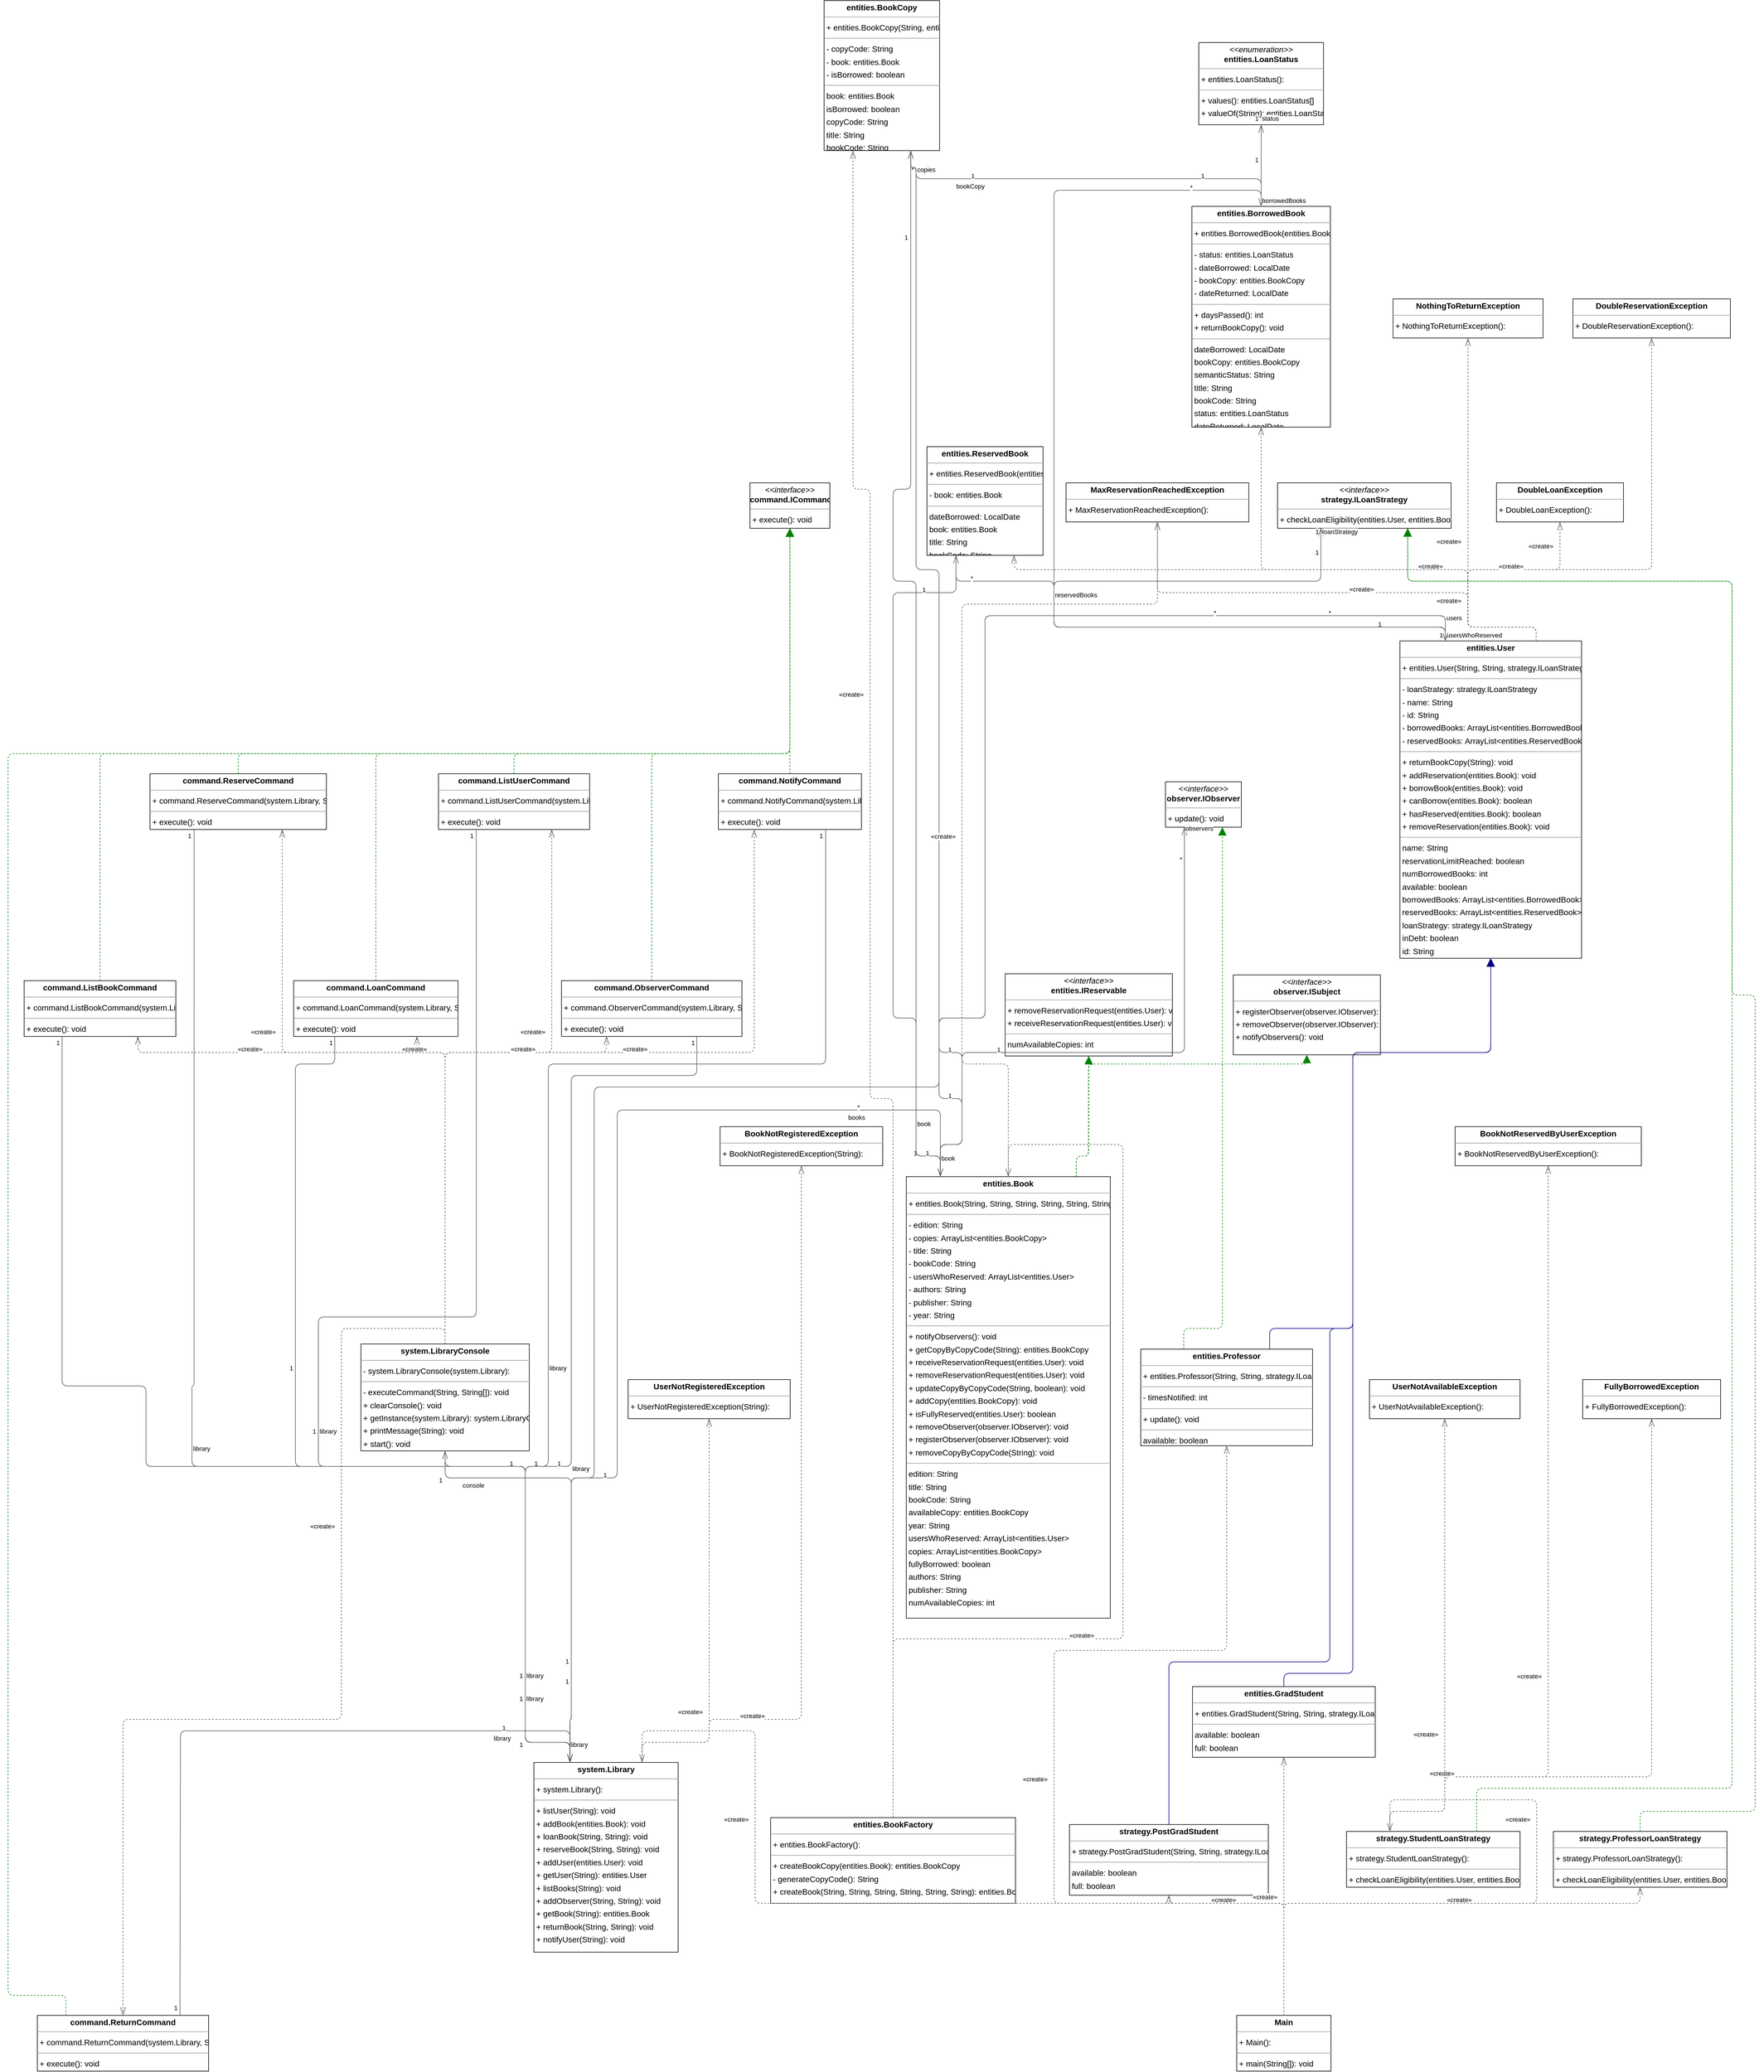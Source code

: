 <mxGraphModel dx="0" dy="0" grid="1" gridSize="10" guides="1" tooltips="1" connect="1" arrows="1" fold="1" page="0" pageScale="1" background="none" math="0" shadow="0">
  <root>
    <mxCell id="0" />
    <mxCell id="1" parent="0" />
    <mxCell id="node27" parent="1" vertex="1" value="&lt;p style=&quot;margin:0px;margin-top:4px;text-align:center;&quot;&gt;&lt;b&gt;entities.Book&lt;/b&gt;&lt;/p&gt;&lt;hr size=&quot;1&quot;/&gt;&lt;p style=&quot;margin:0 0 0 4px;line-height:1.6;&quot;&gt;+ entities.Book(String, String, String, String, String, String): &lt;/p&gt;&lt;hr size=&quot;1&quot;/&gt;&lt;p style=&quot;margin:0 0 0 4px;line-height:1.6;&quot;&gt;- edition: String&lt;br/&gt;- copies: ArrayList&amp;lt;entities.BookCopy&amp;gt;&lt;br/&gt;- title: String&lt;br/&gt;- bookCode: String&lt;br/&gt;- usersWhoReserved: ArrayList&amp;lt;entities.User&amp;gt;&lt;br/&gt;- authors: String&lt;br/&gt;- publisher: String&lt;br/&gt;- year: String&lt;/p&gt;&lt;hr size=&quot;1&quot;/&gt;&lt;p style=&quot;margin:0 0 0 4px;line-height:1.6;&quot;&gt;+ notifyObservers(): void&lt;br/&gt;+ getCopyByCopyCode(String): entities.BookCopy&lt;br/&gt;+ receiveReservationRequest(entities.User): void&lt;br/&gt;+ removeReservationRequest(entities.User): void&lt;br/&gt;+ updateCopyByCopyCode(String, boolean): void&lt;br/&gt;+ addCopy(entities.BookCopy): void&lt;br/&gt;+ isFullyReserved(entities.User): boolean&lt;br/&gt;+ removeObserver(observer.IObserver): void&lt;br/&gt;+ registerObserver(observer.IObserver): void&lt;br/&gt;+ removeCopyByCopyCode(String): void&lt;/p&gt;&lt;hr size=&quot;1&quot;/&gt;&lt;p style=&quot;margin:0 0 0 4px;line-height:1.6;&quot;&gt; edition: String&lt;br/&gt; title: String&lt;br/&gt; bookCode: String&lt;br/&gt; availableCopy: entities.BookCopy&lt;br/&gt; year: String&lt;br/&gt; usersWhoReserved: ArrayList&amp;lt;entities.User&amp;gt;&lt;br/&gt; copies: ArrayList&amp;lt;entities.BookCopy&amp;gt;&lt;br/&gt; fullyBorrowed: boolean&lt;br/&gt; authors: String&lt;br/&gt; publisher: String&lt;br/&gt; numAvailableCopies: int&lt;/p&gt;" style="verticalAlign=top;align=left;overflow=fill;fontSize=14;fontFamily=Helvetica;html=1;rounded=0;shadow=0;comic=0;labelBackgroundColor=none;strokeWidth=1;">
      <mxGeometry x="1369" y="2033" width="355" height="768" as="geometry" />
    </mxCell>
    <mxCell id="node7" parent="1" vertex="1" value="&lt;p style=&quot;margin:0px;margin-top:4px;text-align:center;&quot;&gt;&lt;b&gt;entities.BookCopy&lt;/b&gt;&lt;/p&gt;&lt;hr size=&quot;1&quot;/&gt;&lt;p style=&quot;margin:0 0 0 4px;line-height:1.6;&quot;&gt;+ entities.BookCopy(String, entities.Book): &lt;/p&gt;&lt;hr size=&quot;1&quot;/&gt;&lt;p style=&quot;margin:0 0 0 4px;line-height:1.6;&quot;&gt;- copyCode: String&lt;br/&gt;- book: entities.Book&lt;br/&gt;- isBorrowed: boolean&lt;/p&gt;&lt;hr size=&quot;1&quot;/&gt;&lt;p style=&quot;margin:0 0 0 4px;line-height:1.6;&quot;&gt; book: entities.Book&lt;br/&gt; isBorrowed: boolean&lt;br/&gt; copyCode: String&lt;br/&gt; title: String&lt;br/&gt; bookCode: String&lt;/p&gt;" style="verticalAlign=top;align=left;overflow=fill;fontSize=14;fontFamily=Helvetica;html=1;rounded=0;shadow=0;comic=0;labelBackgroundColor=none;strokeWidth=1;">
      <mxGeometry x="1226" y="-13" width="201" height="261" as="geometry" />
    </mxCell>
    <mxCell id="node11" parent="1" vertex="1" value="&lt;p style=&quot;margin:0px;margin-top:4px;text-align:center;&quot;&gt;&lt;b&gt;entities.BookFactory&lt;/b&gt;&lt;/p&gt;&lt;hr size=&quot;1&quot;/&gt;&lt;p style=&quot;margin:0 0 0 4px;line-height:1.6;&quot;&gt;+ entities.BookFactory(): &lt;/p&gt;&lt;hr size=&quot;1&quot;/&gt;&lt;p style=&quot;margin:0 0 0 4px;line-height:1.6;&quot;&gt;+ createBookCopy(entities.Book): entities.BookCopy&lt;br/&gt;- generateCopyCode(): String&lt;br/&gt;+ createBook(String, String, String, String, String, String): entities.Book&lt;/p&gt;" style="verticalAlign=top;align=left;overflow=fill;fontSize=14;fontFamily=Helvetica;html=1;rounded=0;shadow=0;comic=0;labelBackgroundColor=none;strokeWidth=1;">
      <mxGeometry x="1133" y="3148" width="426" height="149" as="geometry" />
    </mxCell>
    <mxCell id="node18" parent="1" vertex="1" value="&lt;p style=&quot;margin:0px;margin-top:4px;text-align:center;&quot;&gt;&lt;b&gt;BookNotRegisteredException&lt;/b&gt;&lt;/p&gt;&lt;hr size=&quot;1&quot;/&gt;&lt;p style=&quot;margin:0 0 0 4px;line-height:1.6;&quot;&gt;+ BookNotRegisteredException(String): &lt;/p&gt;" style="verticalAlign=top;align=left;overflow=fill;fontSize=14;fontFamily=Helvetica;html=1;rounded=0;shadow=0;comic=0;labelBackgroundColor=none;strokeWidth=1;">
      <mxGeometry x="1045" y="1946" width="283" height="68" as="geometry" />
    </mxCell>
    <mxCell id="node20" parent="1" vertex="1" value="&lt;p style=&quot;margin:0px;margin-top:4px;text-align:center;&quot;&gt;&lt;b&gt;BookNotReservedByUserException&lt;/b&gt;&lt;/p&gt;&lt;hr size=&quot;1&quot;/&gt;&lt;p style=&quot;margin:0 0 0 4px;line-height:1.6;&quot;&gt;+ BookNotReservedByUserException(): &lt;/p&gt;" style="verticalAlign=top;align=left;overflow=fill;fontSize=14;fontFamily=Helvetica;html=1;rounded=0;shadow=0;comic=0;labelBackgroundColor=none;strokeWidth=1;">
      <mxGeometry x="2324" y="1946" width="324" height="68" as="geometry" />
    </mxCell>
    <mxCell id="node32" parent="1" vertex="1" value="&lt;p style=&quot;margin:0px;margin-top:4px;text-align:center;&quot;&gt;&lt;b&gt;entities.BorrowedBook&lt;/b&gt;&lt;/p&gt;&lt;hr size=&quot;1&quot;/&gt;&lt;p style=&quot;margin:0 0 0 4px;line-height:1.6;&quot;&gt;+ entities.BorrowedBook(entities.BookCopy, int): &lt;/p&gt;&lt;hr size=&quot;1&quot;/&gt;&lt;p style=&quot;margin:0 0 0 4px;line-height:1.6;&quot;&gt;- status: entities.LoanStatus&lt;br/&gt;- dateBorrowed: LocalDate&lt;br/&gt;- bookCopy: entities.BookCopy&lt;br/&gt;- dateReturned: LocalDate&lt;/p&gt;&lt;hr size=&quot;1&quot;/&gt;&lt;p style=&quot;margin:0 0 0 4px;line-height:1.6;&quot;&gt;+ daysPassed(): int&lt;br/&gt;+ returnBookCopy(): void&lt;/p&gt;&lt;hr size=&quot;1&quot;/&gt;&lt;p style=&quot;margin:0 0 0 4px;line-height:1.6;&quot;&gt; dateBorrowed: LocalDate&lt;br/&gt; bookCopy: entities.BookCopy&lt;br/&gt; semanticStatus: String&lt;br/&gt; title: String&lt;br/&gt; bookCode: String&lt;br/&gt; status: entities.LoanStatus&lt;br/&gt; dateReturned: LocalDate&lt;/p&gt;" style="verticalAlign=top;align=left;overflow=fill;fontSize=14;fontFamily=Helvetica;html=1;rounded=0;shadow=0;comic=0;labelBackgroundColor=none;strokeWidth=1;">
      <mxGeometry x="1866" y="345" width="241" height="384" as="geometry" />
    </mxCell>
    <mxCell id="node21" parent="1" vertex="1" value="&lt;p style=&quot;margin:0px;margin-top:4px;text-align:center;&quot;&gt;&lt;b&gt;DoubleLoanException&lt;/b&gt;&lt;/p&gt;&lt;hr size=&quot;1&quot;/&gt;&lt;p style=&quot;margin:0 0 0 4px;line-height:1.6;&quot;&gt;+ DoubleLoanException(): &lt;/p&gt;" style="verticalAlign=top;align=left;overflow=fill;fontSize=14;fontFamily=Helvetica;html=1;rounded=0;shadow=0;comic=0;labelBackgroundColor=none;strokeWidth=1;">
      <mxGeometry x="2396" y="826" width="221" height="68" as="geometry" />
    </mxCell>
    <mxCell id="node8" parent="1" vertex="1" value="&lt;p style=&quot;margin:0px;margin-top:4px;text-align:center;&quot;&gt;&lt;b&gt;DoubleReservationException&lt;/b&gt;&lt;/p&gt;&lt;hr size=&quot;1&quot;/&gt;&lt;p style=&quot;margin:0 0 0 4px;line-height:1.6;&quot;&gt;+ DoubleReservationException(): &lt;/p&gt;" style="verticalAlign=top;align=left;overflow=fill;fontSize=14;fontFamily=Helvetica;html=1;rounded=0;shadow=0;comic=0;labelBackgroundColor=none;strokeWidth=1;">
      <mxGeometry x="2529" y="506" width="274" height="68" as="geometry" />
    </mxCell>
    <mxCell id="node5" parent="1" vertex="1" value="&lt;p style=&quot;margin:0px;margin-top:4px;text-align:center;&quot;&gt;&lt;b&gt;FullyBorrowedException&lt;/b&gt;&lt;/p&gt;&lt;hr size=&quot;1&quot;/&gt;&lt;p style=&quot;margin:0 0 0 4px;line-height:1.6;&quot;&gt;+ FullyBorrowedException(): &lt;/p&gt;" style="verticalAlign=top;align=left;overflow=fill;fontSize=14;fontFamily=Helvetica;html=1;rounded=0;shadow=0;comic=0;labelBackgroundColor=none;strokeWidth=1;">
      <mxGeometry x="2546" y="2386" width="240" height="68" as="geometry" />
    </mxCell>
    <mxCell id="node6" parent="1" vertex="1" value="&lt;p style=&quot;margin:0px;margin-top:4px;text-align:center;&quot;&gt;&lt;b&gt;entities.GradStudent&lt;/b&gt;&lt;/p&gt;&lt;hr size=&quot;1&quot;/&gt;&lt;p style=&quot;margin:0 0 0 4px;line-height:1.6;&quot;&gt;+ entities.GradStudent(String, String, strategy.ILoanStrategy): &lt;/p&gt;&lt;hr size=&quot;1&quot;/&gt;&lt;p style=&quot;margin:0 0 0 4px;line-height:1.6;&quot;&gt; available: boolean&lt;br/&gt; full: boolean&lt;/p&gt;" style="verticalAlign=top;align=left;overflow=fill;fontSize=14;fontFamily=Helvetica;html=1;rounded=0;shadow=0;comic=0;labelBackgroundColor=none;strokeWidth=1;">
      <mxGeometry x="1867" y="2920" width="318" height="123" as="geometry" />
    </mxCell>
    <mxCell id="node10" parent="1" vertex="1" value="&lt;p style=&quot;margin:0px;margin-top:4px;text-align:center;&quot;&gt;&lt;i&gt;&amp;lt;&amp;lt;interface&amp;gt;&amp;gt;&lt;/i&gt;&lt;br/&gt;&lt;b&gt;command.ICommand&lt;/b&gt;&lt;/p&gt;&lt;hr size=&quot;1&quot;/&gt;&lt;p style=&quot;margin:0 0 0 4px;line-height:1.6;&quot;&gt;+ execute(): void&lt;/p&gt;" style="verticalAlign=top;align=left;overflow=fill;fontSize=14;fontFamily=Helvetica;html=1;rounded=0;shadow=0;comic=0;labelBackgroundColor=none;strokeWidth=1;">
      <mxGeometry x="1097" y="826" width="139" height="79" as="geometry" />
    </mxCell>
    <mxCell id="node19" parent="1" vertex="1" value="&lt;p style=&quot;margin:0px;margin-top:4px;text-align:center;&quot;&gt;&lt;i&gt;&amp;lt;&amp;lt;interface&amp;gt;&amp;gt;&lt;/i&gt;&lt;br/&gt;&lt;b&gt;strategy.ILoanStrategy&lt;/b&gt;&lt;/p&gt;&lt;hr size=&quot;1&quot;/&gt;&lt;p style=&quot;margin:0 0 0 4px;line-height:1.6;&quot;&gt;+ checkLoanEligibility(entities.User, entities.Book): boolean&lt;/p&gt;" style="verticalAlign=top;align=left;overflow=fill;fontSize=14;fontFamily=Helvetica;html=1;rounded=0;shadow=0;comic=0;labelBackgroundColor=none;strokeWidth=1;">
      <mxGeometry x="2015" y="826" width="302" height="79" as="geometry" />
    </mxCell>
    <mxCell id="node3" parent="1" vertex="1" value="&lt;p style=&quot;margin:0px;margin-top:4px;text-align:center;&quot;&gt;&lt;i&gt;&amp;lt;&amp;lt;interface&amp;gt;&amp;gt;&lt;/i&gt;&lt;br/&gt;&lt;b&gt;observer.IObserver&lt;/b&gt;&lt;/p&gt;&lt;hr size=&quot;1&quot;/&gt;&lt;p style=&quot;margin:0 0 0 4px;line-height:1.6;&quot;&gt;+ update(): void&lt;/p&gt;" style="verticalAlign=top;align=left;overflow=fill;fontSize=14;fontFamily=Helvetica;html=1;rounded=0;shadow=0;comic=0;labelBackgroundColor=none;strokeWidth=1;">
      <mxGeometry x="1820" y="1346" width="132" height="79" as="geometry" />
    </mxCell>
    <mxCell id="node25" parent="1" vertex="1" value="&lt;p style=&quot;margin:0px;margin-top:4px;text-align:center;&quot;&gt;&lt;i&gt;&amp;lt;&amp;lt;interface&amp;gt;&amp;gt;&lt;/i&gt;&lt;br/&gt;&lt;b&gt;entities.IReservable&lt;/b&gt;&lt;/p&gt;&lt;hr size=&quot;1&quot;/&gt;&lt;p style=&quot;margin:0 0 0 4px;line-height:1.6;&quot;&gt;+ removeReservationRequest(entities.User): void&lt;br/&gt;+ receiveReservationRequest(entities.User): void&lt;/p&gt;&lt;hr size=&quot;1&quot;/&gt;&lt;p style=&quot;margin:0 0 0 4px;line-height:1.6;&quot;&gt; numAvailableCopies: int&lt;/p&gt;" style="verticalAlign=top;align=left;overflow=fill;fontSize=14;fontFamily=Helvetica;html=1;rounded=0;shadow=0;comic=0;labelBackgroundColor=none;strokeWidth=1;">
      <mxGeometry x="1541" y="1680" width="291" height="143" as="geometry" />
    </mxCell>
    <mxCell id="node34" parent="1" vertex="1" value="&lt;p style=&quot;margin:0px;margin-top:4px;text-align:center;&quot;&gt;&lt;i&gt;&amp;lt;&amp;lt;interface&amp;gt;&amp;gt;&lt;/i&gt;&lt;br/&gt;&lt;b&gt;observer.ISubject&lt;/b&gt;&lt;/p&gt;&lt;hr size=&quot;1&quot;/&gt;&lt;p style=&quot;margin:0 0 0 4px;line-height:1.6;&quot;&gt;+ registerObserver(observer.IObserver): void&lt;br/&gt;+ removeObserver(observer.IObserver): void&lt;br/&gt;+ notifyObservers(): void&lt;/p&gt;" style="verticalAlign=top;align=left;overflow=fill;fontSize=14;fontFamily=Helvetica;html=1;rounded=0;shadow=0;comic=0;labelBackgroundColor=none;strokeWidth=1;">
      <mxGeometry x="1938" y="1682" width="256" height="139" as="geometry" />
    </mxCell>
    <mxCell id="node31" parent="1" vertex="1" value="&lt;p style=&quot;margin:0px;margin-top:4px;text-align:center;&quot;&gt;&lt;b&gt;system.Library&lt;/b&gt;&lt;/p&gt;&lt;hr size=&quot;1&quot;/&gt;&lt;p style=&quot;margin:0 0 0 4px;line-height:1.6;&quot;&gt;+ system.Library(): &lt;/p&gt;&lt;hr size=&quot;1&quot;/&gt;&lt;p style=&quot;margin:0 0 0 4px;line-height:1.6;&quot;&gt;+ listUser(String): void&lt;br/&gt;+ addBook(entities.Book): void&lt;br/&gt;+ loanBook(String, String): void&lt;br/&gt;+ reserveBook(String, String): void&lt;br/&gt;+ addUser(entities.User): void&lt;br/&gt;+ getUser(String): entities.User&lt;br/&gt;+ listBooks(String): void&lt;br/&gt;+ addObserver(String, String): void&lt;br/&gt;+ getBook(String): entities.Book&lt;br/&gt;+ returnBook(String, String): void&lt;br/&gt;+ notifyUser(String): void&lt;/p&gt;" style="verticalAlign=top;align=left;overflow=fill;fontSize=14;fontFamily=Helvetica;html=1;rounded=0;shadow=0;comic=0;labelBackgroundColor=none;strokeWidth=1;">
      <mxGeometry x="721" y="3052" width="251" height="330" as="geometry" />
    </mxCell>
    <mxCell id="node9" parent="1" vertex="1" value="&lt;p style=&quot;margin:0px;margin-top:4px;text-align:center;&quot;&gt;&lt;b&gt;system.LibraryConsole&lt;/b&gt;&lt;/p&gt;&lt;hr size=&quot;1&quot;/&gt;&lt;p style=&quot;margin:0 0 0 4px;line-height:1.6;&quot;&gt;- system.LibraryConsole(system.Library): &lt;/p&gt;&lt;hr size=&quot;1&quot;/&gt;&lt;p style=&quot;margin:0 0 0 4px;line-height:1.6;&quot;&gt;- executeCommand(String, String[]): void&lt;br/&gt;+ clearConsole(): void&lt;br/&gt;+ getInstance(system.Library): system.LibraryConsole&lt;br/&gt;+ printMessage(String): void&lt;br/&gt;+ start(): void&lt;/p&gt;" style="verticalAlign=top;align=left;overflow=fill;fontSize=14;fontFamily=Helvetica;html=1;rounded=0;shadow=0;comic=0;labelBackgroundColor=none;strokeWidth=1;">
      <mxGeometry x="420" y="2324" width="293" height="186" as="geometry" />
    </mxCell>
    <mxCell id="node33" parent="1" vertex="1" value="&lt;p style=&quot;margin:0px;margin-top:4px;text-align:center;&quot;&gt;&lt;b&gt;command.ListBookCommand&lt;/b&gt;&lt;/p&gt;&lt;hr size=&quot;1&quot;/&gt;&lt;p style=&quot;margin:0 0 0 4px;line-height:1.6;&quot;&gt;+ command.ListBookCommand(system.Library, String): &lt;/p&gt;&lt;hr size=&quot;1&quot;/&gt;&lt;p style=&quot;margin:0 0 0 4px;line-height:1.6;&quot;&gt;+ execute(): void&lt;/p&gt;" style="verticalAlign=top;align=left;overflow=fill;fontSize=14;fontFamily=Helvetica;html=1;rounded=0;shadow=0;comic=0;labelBackgroundColor=none;strokeWidth=1;">
      <mxGeometry x="-166" y="1692" width="264" height="97" as="geometry" />
    </mxCell>
    <mxCell id="node16" parent="1" vertex="1" value="&lt;p style=&quot;margin:0px;margin-top:4px;text-align:center;&quot;&gt;&lt;b&gt;command.ListUserCommand&lt;/b&gt;&lt;/p&gt;&lt;hr size=&quot;1&quot;/&gt;&lt;p style=&quot;margin:0 0 0 4px;line-height:1.6;&quot;&gt;+ command.ListUserCommand(system.Library, String): &lt;/p&gt;&lt;hr size=&quot;1&quot;/&gt;&lt;p style=&quot;margin:0 0 0 4px;line-height:1.6;&quot;&gt;+ execute(): void&lt;/p&gt;" style="verticalAlign=top;align=left;overflow=fill;fontSize=14;fontFamily=Helvetica;html=1;rounded=0;shadow=0;comic=0;labelBackgroundColor=none;strokeWidth=1;">
      <mxGeometry x="555" y="1332" width="263" height="97" as="geometry" />
    </mxCell>
    <mxCell id="node17" parent="1" vertex="1" value="&lt;p style=&quot;margin:0px;margin-top:4px;text-align:center;&quot;&gt;&lt;b&gt;command.LoanCommand&lt;/b&gt;&lt;/p&gt;&lt;hr size=&quot;1&quot;/&gt;&lt;p style=&quot;margin:0 0 0 4px;line-height:1.6;&quot;&gt;+ command.LoanCommand(system.Library, String, String): &lt;/p&gt;&lt;hr size=&quot;1&quot;/&gt;&lt;p style=&quot;margin:0 0 0 4px;line-height:1.6;&quot;&gt;+ execute(): void&lt;/p&gt;" style="verticalAlign=top;align=left;overflow=fill;fontSize=14;fontFamily=Helvetica;html=1;rounded=0;shadow=0;comic=0;labelBackgroundColor=none;strokeWidth=1;">
      <mxGeometry x="303" y="1692" width="286" height="97" as="geometry" />
    </mxCell>
    <mxCell id="node30" parent="1" vertex="1" value="&lt;p style=&quot;margin:0px;margin-top:4px;text-align:center;&quot;&gt;&lt;i&gt;&amp;lt;&amp;lt;enumeration&amp;gt;&amp;gt;&lt;/i&gt;&lt;br/&gt;&lt;b&gt;entities.LoanStatus&lt;/b&gt;&lt;/p&gt;&lt;hr size=&quot;1&quot;/&gt;&lt;p style=&quot;margin:0 0 0 4px;line-height:1.6;&quot;&gt;+ entities.LoanStatus(): &lt;/p&gt;&lt;hr size=&quot;1&quot;/&gt;&lt;p style=&quot;margin:0 0 0 4px;line-height:1.6;&quot;&gt;+ values(): entities.LoanStatus[]&lt;br/&gt;+ valueOf(String): entities.LoanStatus&lt;/p&gt;" style="verticalAlign=top;align=left;overflow=fill;fontSize=14;fontFamily=Helvetica;html=1;rounded=0;shadow=0;comic=0;labelBackgroundColor=none;strokeWidth=1;">
      <mxGeometry x="1878" y="60" width="217" height="143" as="geometry" />
    </mxCell>
    <mxCell id="node12" parent="1" vertex="1" value="&lt;p style=&quot;margin:0px;margin-top:4px;text-align:center;&quot;&gt;&lt;b&gt;Main&lt;/b&gt;&lt;/p&gt;&lt;hr size=&quot;1&quot;/&gt;&lt;p style=&quot;margin:0 0 0 4px;line-height:1.6;&quot;&gt;+ Main(): &lt;/p&gt;&lt;hr size=&quot;1&quot;/&gt;&lt;p style=&quot;margin:0 0 0 4px;line-height:1.6;&quot;&gt;+ main(String[]): void&lt;/p&gt;" style="verticalAlign=top;align=left;overflow=fill;fontSize=14;fontFamily=Helvetica;html=1;rounded=0;shadow=0;comic=0;labelBackgroundColor=none;strokeWidth=1;">
      <mxGeometry x="1944" y="3492" width="164" height="97" as="geometry" />
    </mxCell>
    <mxCell id="node28" parent="1" vertex="1" value="&lt;p style=&quot;margin:0px;margin-top:4px;text-align:center;&quot;&gt;&lt;b&gt;MaxReservationReachedException&lt;/b&gt;&lt;/p&gt;&lt;hr size=&quot;1&quot;/&gt;&lt;p style=&quot;margin:0 0 0 4px;line-height:1.6;&quot;&gt;+ MaxReservationReachedException(): &lt;/p&gt;" style="verticalAlign=top;align=left;overflow=fill;fontSize=14;fontFamily=Helvetica;html=1;rounded=0;shadow=0;comic=0;labelBackgroundColor=none;strokeWidth=1;">
      <mxGeometry x="1647" y="826" width="318" height="68" as="geometry" />
    </mxCell>
    <mxCell id="node26" parent="1" vertex="1" value="&lt;p style=&quot;margin:0px;margin-top:4px;text-align:center;&quot;&gt;&lt;b&gt;NothingToReturnException&lt;/b&gt;&lt;/p&gt;&lt;hr size=&quot;1&quot;/&gt;&lt;p style=&quot;margin:0 0 0 4px;line-height:1.6;&quot;&gt;+ NothingToReturnException(): &lt;/p&gt;" style="verticalAlign=top;align=left;overflow=fill;fontSize=14;fontFamily=Helvetica;html=1;rounded=0;shadow=0;comic=0;labelBackgroundColor=none;strokeWidth=1;">
      <mxGeometry x="2216" y="506" width="261" height="68" as="geometry" />
    </mxCell>
    <mxCell id="node15" parent="1" vertex="1" value="&lt;p style=&quot;margin:0px;margin-top:4px;text-align:center;&quot;&gt;&lt;b&gt;command.NotifyCommand&lt;/b&gt;&lt;/p&gt;&lt;hr size=&quot;1&quot;/&gt;&lt;p style=&quot;margin:0 0 0 4px;line-height:1.6;&quot;&gt;+ command.NotifyCommand(system.Library, String): &lt;/p&gt;&lt;hr size=&quot;1&quot;/&gt;&lt;p style=&quot;margin:0 0 0 4px;line-height:1.6;&quot;&gt;+ execute(): void&lt;/p&gt;" style="verticalAlign=top;align=left;overflow=fill;fontSize=14;fontFamily=Helvetica;html=1;rounded=0;shadow=0;comic=0;labelBackgroundColor=none;strokeWidth=1;">
      <mxGeometry x="1042" y="1332" width="249" height="97" as="geometry" />
    </mxCell>
    <mxCell id="node14" parent="1" vertex="1" value="&lt;p style=&quot;margin:0px;margin-top:4px;text-align:center;&quot;&gt;&lt;b&gt;command.ObserverCommand&lt;/b&gt;&lt;/p&gt;&lt;hr size=&quot;1&quot;/&gt;&lt;p style=&quot;margin:0 0 0 4px;line-height:1.6;&quot;&gt;+ command.ObserverCommand(system.Library, String, String): &lt;/p&gt;&lt;hr size=&quot;1&quot;/&gt;&lt;p style=&quot;margin:0 0 0 4px;line-height:1.6;&quot;&gt;+ execute(): void&lt;/p&gt;" style="verticalAlign=top;align=left;overflow=fill;fontSize=14;fontFamily=Helvetica;html=1;rounded=0;shadow=0;comic=0;labelBackgroundColor=none;strokeWidth=1;">
      <mxGeometry x="769" y="1692" width="314" height="97" as="geometry" />
    </mxCell>
    <mxCell id="node35" parent="1" vertex="1" value="&lt;p style=&quot;margin:0px;margin-top:4px;text-align:center;&quot;&gt;&lt;b&gt;strategy.PostGradStudent&lt;/b&gt;&lt;/p&gt;&lt;hr size=&quot;1&quot;/&gt;&lt;p style=&quot;margin:0 0 0 4px;line-height:1.6;&quot;&gt;+ strategy.PostGradStudent(String, String, strategy.ILoanStrategy): &lt;/p&gt;&lt;hr size=&quot;1&quot;/&gt;&lt;p style=&quot;margin:0 0 0 4px;line-height:1.6;&quot;&gt; available: boolean&lt;br/&gt; full: boolean&lt;/p&gt;" style="verticalAlign=top;align=left;overflow=fill;fontSize=14;fontFamily=Helvetica;html=1;rounded=0;shadow=0;comic=0;labelBackgroundColor=none;strokeWidth=1;">
      <mxGeometry x="1653" y="3160" width="346" height="123" as="geometry" />
    </mxCell>
    <mxCell id="node0" parent="1" vertex="1" value="&lt;p style=&quot;margin:0px;margin-top:4px;text-align:center;&quot;&gt;&lt;b&gt;entities.Professor&lt;/b&gt;&lt;/p&gt;&lt;hr size=&quot;1&quot;/&gt;&lt;p style=&quot;margin:0 0 0 4px;line-height:1.6;&quot;&gt;+ entities.Professor(String, String, strategy.ILoanStrategy): &lt;/p&gt;&lt;hr size=&quot;1&quot;/&gt;&lt;p style=&quot;margin:0 0 0 4px;line-height:1.6;&quot;&gt;- timesNotified: int&lt;/p&gt;&lt;hr size=&quot;1&quot;/&gt;&lt;p style=&quot;margin:0 0 0 4px;line-height:1.6;&quot;&gt;+ update(): void&lt;/p&gt;&lt;hr size=&quot;1&quot;/&gt;&lt;p style=&quot;margin:0 0 0 4px;line-height:1.6;&quot;&gt; available: boolean&lt;br/&gt; timesNotified: int&lt;/p&gt;" style="verticalAlign=top;align=left;overflow=fill;fontSize=14;fontFamily=Helvetica;html=1;rounded=0;shadow=0;comic=0;labelBackgroundColor=none;strokeWidth=1;">
      <mxGeometry x="1777" y="2333" width="299" height="168" as="geometry" />
    </mxCell>
    <mxCell id="node1" parent="1" vertex="1" value="&lt;p style=&quot;margin:0px;margin-top:4px;text-align:center;&quot;&gt;&lt;b&gt;strategy.ProfessorLoanStrategy&lt;/b&gt;&lt;/p&gt;&lt;hr size=&quot;1&quot;/&gt;&lt;p style=&quot;margin:0 0 0 4px;line-height:1.6;&quot;&gt;+ strategy.ProfessorLoanStrategy(): &lt;/p&gt;&lt;hr size=&quot;1&quot;/&gt;&lt;p style=&quot;margin:0 0 0 4px;line-height:1.6;&quot;&gt;+ checkLoanEligibility(entities.User, entities.Book): boolean&lt;/p&gt;" style="verticalAlign=top;align=left;overflow=fill;fontSize=14;fontFamily=Helvetica;html=1;rounded=0;shadow=0;comic=0;labelBackgroundColor=none;strokeWidth=1;">
      <mxGeometry x="2495" y="3172" width="302" height="97" as="geometry" />
    </mxCell>
    <mxCell id="node4" parent="1" vertex="1" value="&lt;p style=&quot;margin:0px;margin-top:4px;text-align:center;&quot;&gt;&lt;b&gt;command.ReserveCommand&lt;/b&gt;&lt;/p&gt;&lt;hr size=&quot;1&quot;/&gt;&lt;p style=&quot;margin:0 0 0 4px;line-height:1.6;&quot;&gt;+ command.ReserveCommand(system.Library, String, String): &lt;/p&gt;&lt;hr size=&quot;1&quot;/&gt;&lt;p style=&quot;margin:0 0 0 4px;line-height:1.6;&quot;&gt;+ execute(): void&lt;/p&gt;" style="verticalAlign=top;align=left;overflow=fill;fontSize=14;fontFamily=Helvetica;html=1;rounded=0;shadow=0;comic=0;labelBackgroundColor=none;strokeWidth=1;">
      <mxGeometry x="53" y="1332" width="307" height="97" as="geometry" />
    </mxCell>
    <mxCell id="node22" parent="1" vertex="1" value="&lt;p style=&quot;margin:0px;margin-top:4px;text-align:center;&quot;&gt;&lt;b&gt;entities.ReservedBook&lt;/b&gt;&lt;/p&gt;&lt;hr size=&quot;1&quot;/&gt;&lt;p style=&quot;margin:0 0 0 4px;line-height:1.6;&quot;&gt;+ entities.ReservedBook(entities.Book): &lt;/p&gt;&lt;hr size=&quot;1&quot;/&gt;&lt;p style=&quot;margin:0 0 0 4px;line-height:1.6;&quot;&gt;- book: entities.Book&lt;/p&gt;&lt;hr size=&quot;1&quot;/&gt;&lt;p style=&quot;margin:0 0 0 4px;line-height:1.6;&quot;&gt; dateBorrowed: LocalDate&lt;br/&gt; book: entities.Book&lt;br/&gt; title: String&lt;br/&gt; bookCode: String&lt;/p&gt;" style="verticalAlign=top;align=left;overflow=fill;fontSize=14;fontFamily=Helvetica;html=1;rounded=0;shadow=0;comic=0;labelBackgroundColor=none;strokeWidth=1;">
      <mxGeometry x="1405" y="763" width="202" height="189" as="geometry" />
    </mxCell>
    <mxCell id="node2" parent="1" vertex="1" value="&lt;p style=&quot;margin:0px;margin-top:4px;text-align:center;&quot;&gt;&lt;b&gt;command.ReturnCommand&lt;/b&gt;&lt;/p&gt;&lt;hr size=&quot;1&quot;/&gt;&lt;p style=&quot;margin:0 0 0 4px;line-height:1.6;&quot;&gt;+ command.ReturnCommand(system.Library, String, String): &lt;/p&gt;&lt;hr size=&quot;1&quot;/&gt;&lt;p style=&quot;margin:0 0 0 4px;line-height:1.6;&quot;&gt;+ execute(): void&lt;/p&gt;" style="verticalAlign=top;align=left;overflow=fill;fontSize=14;fontFamily=Helvetica;html=1;rounded=0;shadow=0;comic=0;labelBackgroundColor=none;strokeWidth=1;">
      <mxGeometry x="-143" y="3492" width="298" height="97" as="geometry" />
    </mxCell>
    <mxCell id="node24" parent="1" vertex="1" value="&lt;p style=&quot;margin:0px;margin-top:4px;text-align:center;&quot;&gt;&lt;b&gt;strategy.StudentLoanStrategy&lt;/b&gt;&lt;/p&gt;&lt;hr size=&quot;1&quot;/&gt;&lt;p style=&quot;margin:0 0 0 4px;line-height:1.6;&quot;&gt;+ strategy.StudentLoanStrategy(): &lt;/p&gt;&lt;hr size=&quot;1&quot;/&gt;&lt;p style=&quot;margin:0 0 0 4px;line-height:1.6;&quot;&gt;+ checkLoanEligibility(entities.User, entities.Book): boolean&lt;/p&gt;" style="verticalAlign=top;align=left;overflow=fill;fontSize=14;fontFamily=Helvetica;html=1;rounded=0;shadow=0;comic=0;labelBackgroundColor=none;strokeWidth=1;">
      <mxGeometry x="2135" y="3172" width="302" height="97" as="geometry" />
    </mxCell>
    <mxCell id="node13" parent="1" vertex="1" value="&lt;p style=&quot;margin:0px;margin-top:4px;text-align:center;&quot;&gt;&lt;b&gt;entities.User&lt;/b&gt;&lt;/p&gt;&lt;hr size=&quot;1&quot;/&gt;&lt;p style=&quot;margin:0 0 0 4px;line-height:1.6;&quot;&gt;+ entities.User(String, String, strategy.ILoanStrategy, int): &lt;/p&gt;&lt;hr size=&quot;1&quot;/&gt;&lt;p style=&quot;margin:0 0 0 4px;line-height:1.6;&quot;&gt;- loanStrategy: strategy.ILoanStrategy&lt;br/&gt;- name: String&lt;br/&gt;- id: String&lt;br/&gt;- borrowedBooks: ArrayList&amp;lt;entities.BorrowedBook&amp;gt;&lt;br/&gt;- reservedBooks: ArrayList&amp;lt;entities.ReservedBook&amp;gt;&lt;/p&gt;&lt;hr size=&quot;1&quot;/&gt;&lt;p style=&quot;margin:0 0 0 4px;line-height:1.6;&quot;&gt;+ returnBookCopy(String): void&lt;br/&gt;+ addReservation(entities.Book): void&lt;br/&gt;+ borrowBook(entities.Book): void&lt;br/&gt;+ canBorrow(entities.Book): boolean&lt;br/&gt;+ hasReserved(entities.Book): boolean&lt;br/&gt;+ removeReservation(entities.Book): void&lt;/p&gt;&lt;hr size=&quot;1&quot;/&gt;&lt;p style=&quot;margin:0 0 0 4px;line-height:1.6;&quot;&gt; name: String&lt;br/&gt; reservationLimitReached: boolean&lt;br/&gt; numBorrowedBooks: int&lt;br/&gt; available: boolean&lt;br/&gt; borrowedBooks: ArrayList&amp;lt;entities.BorrowedBook&amp;gt;&lt;br/&gt; reservedBooks: ArrayList&amp;lt;entities.ReservedBook&amp;gt;&lt;br/&gt; loanStrategy: strategy.ILoanStrategy&lt;br/&gt; inDebt: boolean&lt;br/&gt; id: String&lt;/p&gt;" style="verticalAlign=top;align=left;overflow=fill;fontSize=14;fontFamily=Helvetica;html=1;rounded=0;shadow=0;comic=0;labelBackgroundColor=none;strokeWidth=1;">
      <mxGeometry x="2228" y="1101" width="316" height="552" as="geometry" />
    </mxCell>
    <mxCell id="node23" parent="1" vertex="1" value="&lt;p style=&quot;margin:0px;margin-top:4px;text-align:center;&quot;&gt;&lt;b&gt;UserNotAvailableException&lt;/b&gt;&lt;/p&gt;&lt;hr size=&quot;1&quot;/&gt;&lt;p style=&quot;margin:0 0 0 4px;line-height:1.6;&quot;&gt;+ UserNotAvailableException(): &lt;/p&gt;" style="verticalAlign=top;align=left;overflow=fill;fontSize=14;fontFamily=Helvetica;html=1;rounded=0;shadow=0;comic=0;labelBackgroundColor=none;strokeWidth=1;">
      <mxGeometry x="2175" y="2386" width="262" height="68" as="geometry" />
    </mxCell>
    <mxCell id="node29" parent="1" vertex="1" value="&lt;p style=&quot;margin:0px;margin-top:4px;text-align:center;&quot;&gt;&lt;b&gt;UserNotRegisteredException&lt;/b&gt;&lt;/p&gt;&lt;hr size=&quot;1&quot;/&gt;&lt;p style=&quot;margin:0 0 0 4px;line-height:1.6;&quot;&gt;+ UserNotRegisteredException(String): &lt;/p&gt;" style="verticalAlign=top;align=left;overflow=fill;fontSize=14;fontFamily=Helvetica;html=1;rounded=0;shadow=0;comic=0;labelBackgroundColor=none;strokeWidth=1;">
      <mxGeometry x="885" y="2386" width="282" height="68" as="geometry" />
    </mxCell>
    <mxCell id="edge17" edge="1" value="" parent="1" source="node27" target="node7" style="html=1;rounded=1;edgeStyle=orthogonalEdgeStyle;dashed=0;startArrow=diamondThinstartSize=12;endArrow=openThin;endSize=12;strokeColor=#595959;exitX=0.167;exitY=0.000;exitDx=0;exitDy=0;entryX=0.750;entryY=1.000;entryDx=0;entryDy=0;">
      <mxGeometry width="50" height="50" relative="1" as="geometry">
        <Array as="points">
          <mxPoint x="1428" y="1977" />
          <mxPoint x="1466" y="1977" />
          <mxPoint x="1466" y="1817" />
          <mxPoint x="1426" y="1817" />
          <mxPoint x="1426" y="977" />
          <mxPoint x="1386" y="977" />
          <mxPoint x="1386" y="277" />
          <mxPoint x="1376" y="277" />
        </Array>
      </mxGeometry>
    </mxCell>
    <mxCell id="label102" parent="edge17" vertex="1" connectable="0" value="1" style="edgeLabel;resizable=0;html=1;align=left;verticalAlign=top;strokeColor=default;">
      <mxGeometry x="1440" y="1799" as="geometry" />
    </mxCell>
    <mxCell id="label106" parent="edge17" vertex="1" connectable="0" value="*" style="edgeLabel;resizable=0;html=1;align=left;verticalAlign=top;strokeColor=default;">
      <mxGeometry x="1376" y="268" as="geometry" />
    </mxCell>
    <mxCell id="label107" parent="edge17" vertex="1" connectable="0" value="copies" style="edgeLabel;resizable=0;html=1;align=left;verticalAlign=top;strokeColor=default;">
      <mxGeometry x="1386" y="268" as="geometry" />
    </mxCell>
    <mxCell id="edge42" edge="1" value="" parent="1" source="node27" target="node3" style="html=1;rounded=1;edgeStyle=orthogonalEdgeStyle;dashed=0;startArrow=diamondThinstartSize=12;endArrow=openThin;endSize=12;strokeColor=#595959;exitX=0.167;exitY=0.000;exitDx=0;exitDy=0;entryX=0.250;entryY=1.001;entryDx=0;entryDy=0;">
      <mxGeometry width="50" height="50" relative="1" as="geometry">
        <Array as="points">
          <mxPoint x="1428" y="1977" />
          <mxPoint x="1466" y="1977" />
          <mxPoint x="1466" y="1817" />
          <mxPoint x="1853" y="1817" />
        </Array>
      </mxGeometry>
    </mxCell>
    <mxCell id="label252" parent="edge42" vertex="1" connectable="0" value="1" style="edgeLabel;resizable=0;html=1;align=left;verticalAlign=top;strokeColor=default;">
      <mxGeometry x="1525" y="1799" as="geometry" />
    </mxCell>
    <mxCell id="label256" parent="edge42" vertex="1" connectable="0" value="*" style="edgeLabel;resizable=0;html=1;align=left;verticalAlign=top;strokeColor=default;">
      <mxGeometry x="1843" y="1468" as="geometry" />
    </mxCell>
    <mxCell id="label257" parent="edge42" vertex="1" connectable="0" value="observers" style="edgeLabel;resizable=0;html=1;align=left;verticalAlign=top;strokeColor=default;">
      <mxGeometry x="1853" y="1414" as="geometry" />
    </mxCell>
    <mxCell id="edge5" edge="1" value="" parent="1" source="node27" target="node25" style="html=1;rounded=1;edgeStyle=orthogonalEdgeStyle;dashed=1;startArrow=none;endArrow=block;endSize=12;strokeColor=#008200;exitX=0.833;exitY=0.000;exitDx=0;exitDy=0;entryX=0.500;entryY=1.000;entryDx=0;entryDy=0;">
      <mxGeometry width="50" height="50" relative="1" as="geometry">
        <Array as="points">
          <mxPoint x="1664" y="1997" />
          <mxPoint x="1686" y="1997" />
        </Array>
      </mxGeometry>
    </mxCell>
    <mxCell id="edge6" edge="1" value="" parent="1" source="node27" target="node34" style="html=1;rounded=1;edgeStyle=orthogonalEdgeStyle;dashed=1;startArrow=none;endArrow=block;endSize=12;strokeColor=#008200;exitX=0.833;exitY=0.000;exitDx=0;exitDy=0;entryX=0.500;entryY=1.000;entryDx=0;entryDy=0;">
      <mxGeometry width="50" height="50" relative="1" as="geometry">
        <Array as="points">
          <mxPoint x="1664" y="1997" />
          <mxPoint x="1686" y="1997" />
          <mxPoint x="1686" y="1837" />
          <mxPoint x="2066" y="1837" />
        </Array>
      </mxGeometry>
    </mxCell>
    <mxCell id="edge58" edge="1" value="" parent="1" source="node27" target="node28" style="html=1;rounded=1;edgeStyle=orthogonalEdgeStyle;dashed=1;startArrow=none;endArrow=openThin;endSize=12;strokeColor=#595959;exitX=0.500;exitY=0.000;exitDx=0;exitDy=0;entryX=0.500;entryY=1.001;entryDx=0;entryDy=0;">
      <mxGeometry width="50" height="50" relative="1" as="geometry">
        <Array as="points">
          <mxPoint x="1546" y="1837" />
          <mxPoint x="1466" y="1837" />
          <mxPoint x="1466" y="1037" />
          <mxPoint x="1806" y="1037" />
        </Array>
      </mxGeometry>
    </mxCell>
    <mxCell id="label350" parent="edge58" vertex="1" connectable="0" value="«create»" style="edgeLabel;resizable=0;html=1;align=left;verticalAlign=top;strokeColor=default;">
      <mxGeometry x="1410" y="1428" as="geometry" />
    </mxCell>
    <mxCell id="edge47" edge="1" value="" parent="1" source="node27" target="node13" style="html=1;rounded=1;edgeStyle=orthogonalEdgeStyle;dashed=0;startArrow=diamondThinstartSize=12;endArrow=openThin;endSize=12;strokeColor=#595959;exitX=0.167;exitY=0.000;exitDx=0;exitDy=0;entryX=0.250;entryY=0.000;entryDx=0;entryDy=0;">
      <mxGeometry width="50" height="50" relative="1" as="geometry">
        <Array as="points">
          <mxPoint x="1428" y="1977" />
          <mxPoint x="1466" y="1977" />
          <mxPoint x="1466" y="1897" />
          <mxPoint x="1426" y="1897" />
          <mxPoint x="1426" y="1757" />
          <mxPoint x="1506" y="1757" />
          <mxPoint x="1506" y="1057" />
          <mxPoint x="2307" y="1057" />
        </Array>
      </mxGeometry>
    </mxCell>
    <mxCell id="label282" parent="edge47" vertex="1" connectable="0" value="1" style="edgeLabel;resizable=0;html=1;align=left;verticalAlign=top;strokeColor=default;">
      <mxGeometry x="1440" y="1879" as="geometry" />
    </mxCell>
    <mxCell id="label286" parent="edge47" vertex="1" connectable="0" value="*" style="edgeLabel;resizable=0;html=1;align=left;verticalAlign=top;strokeColor=default;">
      <mxGeometry x="2102" y="1039" as="geometry" />
    </mxCell>
    <mxCell id="label287" parent="edge47" vertex="1" connectable="0" value="usersWhoReserved" style="edgeLabel;resizable=0;html=1;align=left;verticalAlign=top;strokeColor=default;">
      <mxGeometry x="2307" y="1078" as="geometry" />
    </mxCell>
    <mxCell id="edge19" edge="1" value="" parent="1" source="node7" target="node27" style="html=1;rounded=1;edgeStyle=orthogonalEdgeStyle;dashed=0;startArrow=diamondThinstartSize=12;endArrow=openThin;endSize=12;strokeColor=#595959;exitX=0.750;exitY=1.000;exitDx=0;exitDy=0;entryX=0.167;entryY=0.000;entryDx=0;entryDy=0;">
      <mxGeometry width="50" height="50" relative="1" as="geometry">
        <Array as="points">
          <mxPoint x="1376" y="837" />
          <mxPoint x="1346" y="837" />
          <mxPoint x="1346" y="997" />
          <mxPoint x="1386" y="997" />
          <mxPoint x="1386" y="1997" />
          <mxPoint x="1428" y="1997" />
        </Array>
      </mxGeometry>
    </mxCell>
    <mxCell id="label114" parent="edge19" vertex="1" connectable="0" value="1" style="edgeLabel;resizable=0;html=1;align=left;verticalAlign=top;strokeColor=default;">
      <mxGeometry x="1364" y="386" as="geometry" />
    </mxCell>
    <mxCell id="label118" parent="edge19" vertex="1" connectable="0" value="1" style="edgeLabel;resizable=0;html=1;align=left;verticalAlign=top;strokeColor=default;">
      <mxGeometry x="1380" y="1979" as="geometry" />
    </mxCell>
    <mxCell id="label119" parent="edge19" vertex="1" connectable="0" value="book" style="edgeLabel;resizable=0;html=1;align=left;verticalAlign=top;strokeColor=default;">
      <mxGeometry x="1428" y="1988" as="geometry" />
    </mxCell>
    <mxCell id="edge18" edge="1" value="" parent="1" source="node11" target="node27" style="html=1;rounded=1;edgeStyle=orthogonalEdgeStyle;dashed=1;startArrow=none;endArrow=openThin;endSize=12;strokeColor=#595959;exitX=0.500;exitY=0.000;exitDx=0;exitDy=0;entryX=0.500;entryY=0.000;entryDx=0;entryDy=0;">
      <mxGeometry width="50" height="50" relative="1" as="geometry">
        <Array as="points">
          <mxPoint x="1346" y="2837" />
          <mxPoint x="1746" y="2837" />
          <mxPoint x="1746" y="1977" />
          <mxPoint x="1546" y="1977" />
        </Array>
      </mxGeometry>
    </mxCell>
    <mxCell id="label110" parent="edge18" vertex="1" connectable="0" value="«create»" style="edgeLabel;resizable=0;html=1;align=left;verticalAlign=top;strokeColor=default;">
      <mxGeometry x="1651" y="2818" as="geometry" />
    </mxCell>
    <mxCell id="edge35" edge="1" value="" parent="1" source="node11" target="node7" style="html=1;rounded=1;edgeStyle=orthogonalEdgeStyle;dashed=1;startArrow=none;endArrow=openThin;endSize=12;strokeColor=#595959;exitX=0.500;exitY=0.000;exitDx=0;exitDy=0;entryX=0.250;entryY=1.000;entryDx=0;entryDy=0;">
      <mxGeometry width="50" height="50" relative="1" as="geometry">
        <Array as="points">
          <mxPoint x="1346" y="1897" />
          <mxPoint x="1306" y="1897" />
          <mxPoint x="1306" y="837" />
          <mxPoint x="1276" y="837" />
        </Array>
      </mxGeometry>
    </mxCell>
    <mxCell id="label212" parent="edge35" vertex="1" connectable="0" value="«create»" style="edgeLabel;resizable=0;html=1;align=left;verticalAlign=top;strokeColor=default;">
      <mxGeometry x="1250" y="1181" as="geometry" />
    </mxCell>
    <mxCell id="edge60" edge="1" value="" parent="1" source="node32" target="node7" style="html=1;rounded=1;edgeStyle=orthogonalEdgeStyle;dashed=0;startArrow=diamondThinstartSize=12;endArrow=openThin;endSize=12;strokeColor=#595959;exitX=0.500;exitY=0.000;exitDx=0;exitDy=0;entryX=0.750;entryY=1.000;entryDx=0;entryDy=0;">
      <mxGeometry width="50" height="50" relative="1" as="geometry">
        <Array as="points">
          <mxPoint x="1986" y="297" />
          <mxPoint x="1386" y="297" />
          <mxPoint x="1386" y="277" />
          <mxPoint x="1376" y="277" />
        </Array>
      </mxGeometry>
    </mxCell>
    <mxCell id="label360" parent="edge60" vertex="1" connectable="0" value="1" style="edgeLabel;resizable=0;html=1;align=left;verticalAlign=top;strokeColor=default;">
      <mxGeometry x="1880" y="279" as="geometry" />
    </mxCell>
    <mxCell id="label364" parent="edge60" vertex="1" connectable="0" value="1" style="edgeLabel;resizable=0;html=1;align=left;verticalAlign=top;strokeColor=default;">
      <mxGeometry x="1480" y="279" as="geometry" />
    </mxCell>
    <mxCell id="label365" parent="edge60" vertex="1" connectable="0" value="bookCopy" style="edgeLabel;resizable=0;html=1;align=left;verticalAlign=top;strokeColor=default;">
      <mxGeometry x="1454" y="297" as="geometry" />
    </mxCell>
    <mxCell id="edge62" edge="1" value="" parent="1" source="node32" target="node30" style="html=1;rounded=1;edgeStyle=orthogonalEdgeStyle;dashed=0;startArrow=diamondThinstartSize=12;endArrow=openThin;endSize=12;strokeColor=#595959;exitX=0.500;exitY=0.000;exitDx=0;exitDy=0;entryX=0.500;entryY=1.000;entryDx=0;entryDy=0;">
      <mxGeometry width="50" height="50" relative="1" as="geometry">
        <Array as="points" />
      </mxGeometry>
    </mxCell>
    <mxCell id="label372" parent="edge62" vertex="1" connectable="0" value="1" style="edgeLabel;resizable=0;html=1;align=left;verticalAlign=top;strokeColor=default;">
      <mxGeometry x="1974" y="251" as="geometry" />
    </mxCell>
    <mxCell id="label376" parent="edge62" vertex="1" connectable="0" value="1" style="edgeLabel;resizable=0;html=1;align=left;verticalAlign=top;strokeColor=default;">
      <mxGeometry x="1974" y="179" as="geometry" />
    </mxCell>
    <mxCell id="label377" parent="edge62" vertex="1" connectable="0" value="status" style="edgeLabel;resizable=0;html=1;align=left;verticalAlign=top;strokeColor=default;">
      <mxGeometry x="1986" y="179" as="geometry" />
    </mxCell>
    <mxCell id="edge1" edge="1" value="" parent="1" source="node6" target="node13" style="html=1;rounded=1;edgeStyle=orthogonalEdgeStyle;dashed=0;startArrow=none;endArrow=block;endSize=12;strokeColor=#000082;exitX=0.500;exitY=0.000;exitDx=0;exitDy=0;entryX=0.500;entryY=1.000;entryDx=0;entryDy=0;">
      <mxGeometry width="50" height="50" relative="1" as="geometry">
        <Array as="points">
          <mxPoint x="2026" y="2897" />
          <mxPoint x="2146" y="2897" />
          <mxPoint x="2146" y="1817" />
          <mxPoint x="2386" y="1817" />
        </Array>
      </mxGeometry>
    </mxCell>
    <mxCell id="edge54" edge="1" value="" parent="1" source="node31" target="node27" style="html=1;rounded=1;edgeStyle=orthogonalEdgeStyle;dashed=0;startArrow=diamondThinstartSize=12;endArrow=openThin;endSize=12;strokeColor=#595959;exitX=0.250;exitY=0.000;exitDx=0;exitDy=0;entryX=0.167;entryY=0.000;entryDx=0;entryDy=0;">
      <mxGeometry width="50" height="50" relative="1" as="geometry">
        <Array as="points">
          <mxPoint x="783" y="2977" />
          <mxPoint x="786" y="2977" />
          <mxPoint x="786" y="2557" />
          <mxPoint x="866" y="2557" />
          <mxPoint x="866" y="1917" />
          <mxPoint x="1428" y="1917" />
        </Array>
      </mxGeometry>
    </mxCell>
    <mxCell id="label324" parent="edge54" vertex="1" connectable="0" value="1" style="edgeLabel;resizable=0;html=1;align=left;verticalAlign=top;strokeColor=default;">
      <mxGeometry x="840" y="2539" as="geometry" />
    </mxCell>
    <mxCell id="label328" parent="edge54" vertex="1" connectable="0" value="*" style="edgeLabel;resizable=0;html=1;align=left;verticalAlign=top;strokeColor=default;">
      <mxGeometry x="1282" y="1899" as="geometry" />
    </mxCell>
    <mxCell id="label329" parent="edge54" vertex="1" connectable="0" value="books" style="edgeLabel;resizable=0;html=1;align=left;verticalAlign=top;strokeColor=default;">
      <mxGeometry x="1266" y="1917" as="geometry" />
    </mxCell>
    <mxCell id="edge25" edge="1" value="" parent="1" source="node31" target="node18" style="html=1;rounded=1;edgeStyle=orthogonalEdgeStyle;dashed=1;startArrow=none;endArrow=openThin;endSize=12;strokeColor=#595959;exitX=0.750;exitY=0.000;exitDx=0;exitDy=0;entryX=0.500;entryY=1.000;entryDx=0;entryDy=0;">
      <mxGeometry width="50" height="50" relative="1" as="geometry">
        <Array as="points">
          <mxPoint x="909" y="3017" />
          <mxPoint x="1026" y="3017" />
          <mxPoint x="1026" y="2977" />
          <mxPoint x="1186" y="2977" />
        </Array>
      </mxGeometry>
    </mxCell>
    <mxCell id="label152" parent="edge25" vertex="1" connectable="0" value="«create»" style="edgeLabel;resizable=0;html=1;align=left;verticalAlign=top;strokeColor=default;">
      <mxGeometry x="1078" y="2958" as="geometry" />
    </mxCell>
    <mxCell id="edge20" edge="1" value="" parent="1" source="node31" target="node9" style="html=1;rounded=1;edgeStyle=orthogonalEdgeStyle;dashed=0;startArrow=diamondThinstartSize=12;endArrow=openThin;endSize=12;strokeColor=#595959;exitX=0.250;exitY=0.000;exitDx=0;exitDy=0;entryX=0.500;entryY=1.000;entryDx=0;entryDy=0;">
      <mxGeometry width="50" height="50" relative="1" as="geometry">
        <Array as="points">
          <mxPoint x="783" y="2977" />
          <mxPoint x="786" y="2977" />
          <mxPoint x="786" y="2557" />
          <mxPoint x="566" y="2557" />
        </Array>
      </mxGeometry>
    </mxCell>
    <mxCell id="label120" parent="edge20" vertex="1" connectable="0" value="1" style="edgeLabel;resizable=0;html=1;align=left;verticalAlign=top;strokeColor=default;">
      <mxGeometry x="774" y="2898" as="geometry" />
    </mxCell>
    <mxCell id="label124" parent="edge20" vertex="1" connectable="0" value="1" style="edgeLabel;resizable=0;html=1;align=left;verticalAlign=top;strokeColor=default;">
      <mxGeometry x="554" y="2548" as="geometry" />
    </mxCell>
    <mxCell id="label125" parent="edge20" vertex="1" connectable="0" value="console" style="edgeLabel;resizable=0;html=1;align=left;verticalAlign=top;strokeColor=default;">
      <mxGeometry x="595" y="2557" as="geometry" />
    </mxCell>
    <mxCell id="edge28" edge="1" value="" parent="1" source="node31" target="node13" style="html=1;rounded=1;edgeStyle=orthogonalEdgeStyle;dashed=0;startArrow=diamondThinstartSize=12;endArrow=openThin;endSize=12;strokeColor=#595959;exitX=0.250;exitY=0.000;exitDx=0;exitDy=0;entryX=0.250;entryY=0.000;entryDx=0;entryDy=0;">
      <mxGeometry width="50" height="50" relative="1" as="geometry">
        <Array as="points">
          <mxPoint x="783" y="2977" />
          <mxPoint x="786" y="2977" />
          <mxPoint x="786" y="2557" />
          <mxPoint x="826" y="2557" />
          <mxPoint x="826" y="1877" />
          <mxPoint x="1426" y="1877" />
          <mxPoint x="1426" y="1757" />
          <mxPoint x="1506" y="1757" />
          <mxPoint x="1506" y="1057" />
          <mxPoint x="2307" y="1057" />
        </Array>
      </mxGeometry>
    </mxCell>
    <mxCell id="label168" parent="edge28" vertex="1" connectable="0" value="1" style="edgeLabel;resizable=0;html=1;align=left;verticalAlign=top;strokeColor=default;">
      <mxGeometry x="774" y="2863" as="geometry" />
    </mxCell>
    <mxCell id="label172" parent="edge28" vertex="1" connectable="0" value="*" style="edgeLabel;resizable=0;html=1;align=left;verticalAlign=top;strokeColor=default;">
      <mxGeometry x="1902" y="1039" as="geometry" />
    </mxCell>
    <mxCell id="label173" parent="edge28" vertex="1" connectable="0" value="users" style="edgeLabel;resizable=0;html=1;align=left;verticalAlign=top;strokeColor=default;">
      <mxGeometry x="2307" y="1048" as="geometry" />
    </mxCell>
    <mxCell id="edge24" edge="1" value="" parent="1" source="node31" target="node29" style="html=1;rounded=1;edgeStyle=orthogonalEdgeStyle;dashed=1;startArrow=none;endArrow=openThin;endSize=12;strokeColor=#595959;exitX=0.750;exitY=0.000;exitDx=0;exitDy=0;entryX=0.500;entryY=1.001;entryDx=0;entryDy=0;">
      <mxGeometry width="50" height="50" relative="1" as="geometry">
        <Array as="points">
          <mxPoint x="909" y="3017" />
          <mxPoint x="1026" y="3017" />
        </Array>
      </mxGeometry>
    </mxCell>
    <mxCell id="label146" parent="edge24" vertex="1" connectable="0" value="«create»" style="edgeLabel;resizable=0;html=1;align=left;verticalAlign=top;strokeColor=default;">
      <mxGeometry x="970" y="2951" as="geometry" />
    </mxCell>
    <mxCell id="edge37" edge="1" value="" parent="1" source="node9" target="node31" style="html=1;rounded=1;edgeStyle=orthogonalEdgeStyle;dashed=0;startArrow=diamondThinstartSize=12;endArrow=openThin;endSize=12;strokeColor=#595959;exitX=0.500;exitY=1.000;exitDx=0;exitDy=0;entryX=0.250;entryY=0.000;entryDx=0;entryDy=0;">
      <mxGeometry width="50" height="50" relative="1" as="geometry">
        <Array as="points">
          <mxPoint x="566" y="2537" />
          <mxPoint x="706" y="2537" />
          <mxPoint x="706" y="3017" />
          <mxPoint x="783" y="3017" />
        </Array>
      </mxGeometry>
    </mxCell>
    <mxCell id="label222" parent="edge37" vertex="1" connectable="0" value="1" style="edgeLabel;resizable=0;html=1;align=left;verticalAlign=top;strokeColor=default;">
      <mxGeometry x="677" y="2519" as="geometry" />
    </mxCell>
    <mxCell id="label226" parent="edge37" vertex="1" connectable="0" value="1" style="edgeLabel;resizable=0;html=1;align=left;verticalAlign=top;strokeColor=default;">
      <mxGeometry x="694" y="2928" as="geometry" />
    </mxCell>
    <mxCell id="label227" parent="edge37" vertex="1" connectable="0" value="library" style="edgeLabel;resizable=0;html=1;align=left;verticalAlign=top;strokeColor=default;">
      <mxGeometry x="706" y="2928" as="geometry" />
    </mxCell>
    <mxCell id="edge39" edge="1" value="" parent="1" source="node9" target="node33" style="html=1;rounded=1;edgeStyle=orthogonalEdgeStyle;dashed=1;startArrow=none;endArrow=openThin;endSize=12;strokeColor=#595959;exitX=0.500;exitY=0.000;exitDx=0;exitDy=0;entryX=0.750;entryY=1.000;entryDx=0;entryDy=0;">
      <mxGeometry width="50" height="50" relative="1" as="geometry">
        <Array as="points">
          <mxPoint x="566" y="1817" />
          <mxPoint x="32" y="1817" />
        </Array>
      </mxGeometry>
    </mxCell>
    <mxCell id="label236" parent="edge39" vertex="1" connectable="0" value="«create»" style="edgeLabel;resizable=0;html=1;align=left;verticalAlign=top;strokeColor=default;">
      <mxGeometry x="204" y="1798" as="geometry" />
    </mxCell>
    <mxCell id="edge26" edge="1" value="" parent="1" source="node9" target="node16" style="html=1;rounded=1;edgeStyle=orthogonalEdgeStyle;dashed=1;startArrow=none;endArrow=openThin;endSize=12;strokeColor=#595959;exitX=0.500;exitY=0.000;exitDx=0;exitDy=0;entryX=0.750;entryY=1.001;entryDx=0;entryDy=0;">
      <mxGeometry width="50" height="50" relative="1" as="geometry">
        <Array as="points">
          <mxPoint x="566" y="1817" />
          <mxPoint x="752" y="1817" />
        </Array>
      </mxGeometry>
    </mxCell>
    <mxCell id="label158" parent="edge26" vertex="1" connectable="0" value="«create»" style="edgeLabel;resizable=0;html=1;align=left;verticalAlign=top;strokeColor=default;">
      <mxGeometry x="696" y="1768" as="geometry" />
    </mxCell>
    <mxCell id="edge61" edge="1" value="" parent="1" source="node9" target="node17" style="html=1;rounded=1;edgeStyle=orthogonalEdgeStyle;dashed=1;startArrow=none;endArrow=openThin;endSize=12;strokeColor=#595959;exitX=0.500;exitY=0.000;exitDx=0;exitDy=0;entryX=0.750;entryY=1.000;entryDx=0;entryDy=0;">
      <mxGeometry width="50" height="50" relative="1" as="geometry">
        <Array as="points">
          <mxPoint x="566" y="1817" />
          <mxPoint x="518" y="1817" />
        </Array>
      </mxGeometry>
    </mxCell>
    <mxCell id="label368" parent="edge61" vertex="1" connectable="0" value="«create»" style="edgeLabel;resizable=0;html=1;align=left;verticalAlign=top;strokeColor=default;">
      <mxGeometry x="490" y="1798" as="geometry" />
    </mxCell>
    <mxCell id="edge27" edge="1" value="" parent="1" source="node9" target="node15" style="html=1;rounded=1;edgeStyle=orthogonalEdgeStyle;dashed=1;startArrow=none;endArrow=openThin;endSize=12;strokeColor=#595959;exitX=0.500;exitY=0.000;exitDx=0;exitDy=0;entryX=0.250;entryY=1.001;entryDx=0;entryDy=0;">
      <mxGeometry width="50" height="50" relative="1" as="geometry">
        <Array as="points">
          <mxPoint x="566" y="1817" />
          <mxPoint x="1104" y="1817" />
        </Array>
      </mxGeometry>
    </mxCell>
    <mxCell id="label164" parent="edge27" vertex="1" connectable="0" value="«create»" style="edgeLabel;resizable=0;html=1;align=left;verticalAlign=top;strokeColor=default;">
      <mxGeometry x="874" y="1798" as="geometry" />
    </mxCell>
    <mxCell id="edge43" edge="1" value="" parent="1" source="node9" target="node14" style="html=1;rounded=1;edgeStyle=orthogonalEdgeStyle;dashed=1;startArrow=none;endArrow=openThin;endSize=12;strokeColor=#595959;exitX=0.500;exitY=0.000;exitDx=0;exitDy=0;entryX=0.250;entryY=1.000;entryDx=0;entryDy=0;">
      <mxGeometry width="50" height="50" relative="1" as="geometry">
        <Array as="points">
          <mxPoint x="566" y="1817" />
          <mxPoint x="848" y="1817" />
        </Array>
      </mxGeometry>
    </mxCell>
    <mxCell id="label260" parent="edge43" vertex="1" connectable="0" value="«create»" style="edgeLabel;resizable=0;html=1;align=left;verticalAlign=top;strokeColor=default;">
      <mxGeometry x="679" y="1798" as="geometry" />
    </mxCell>
    <mxCell id="edge31" edge="1" value="" parent="1" source="node9" target="node4" style="html=1;rounded=1;edgeStyle=orthogonalEdgeStyle;dashed=1;startArrow=none;endArrow=openThin;endSize=12;strokeColor=#595959;exitX=0.500;exitY=0.000;exitDx=0;exitDy=0;entryX=0.750;entryY=1.001;entryDx=0;entryDy=0;">
      <mxGeometry width="50" height="50" relative="1" as="geometry">
        <Array as="points">
          <mxPoint x="566" y="1817" />
          <mxPoint x="283" y="1817" />
        </Array>
      </mxGeometry>
    </mxCell>
    <mxCell id="label188" parent="edge31" vertex="1" connectable="0" value="«create»" style="edgeLabel;resizable=0;html=1;align=left;verticalAlign=top;strokeColor=default;">
      <mxGeometry x="227" y="1768" as="geometry" />
    </mxCell>
    <mxCell id="edge45" edge="1" value="" parent="1" source="node9" target="node2" style="html=1;rounded=1;edgeStyle=orthogonalEdgeStyle;dashed=1;startArrow=none;endArrow=openThin;endSize=12;strokeColor=#595959;exitX=0.500;exitY=0.000;exitDx=0;exitDy=0;entryX=0.500;entryY=0.000;entryDx=0;entryDy=0;">
      <mxGeometry width="50" height="50" relative="1" as="geometry">
        <Array as="points">
          <mxPoint x="566" y="2297" />
          <mxPoint x="386" y="2297" />
          <mxPoint x="386" y="2977" />
          <mxPoint x="6" y="2977" />
        </Array>
      </mxGeometry>
    </mxCell>
    <mxCell id="label272" parent="edge45" vertex="1" connectable="0" value="«create»" style="edgeLabel;resizable=0;html=1;align=left;verticalAlign=top;strokeColor=default;">
      <mxGeometry x="330" y="2628" as="geometry" />
    </mxCell>
    <mxCell id="edge11" edge="1" value="" parent="1" source="node33" target="node10" style="html=1;rounded=1;edgeStyle=orthogonalEdgeStyle;dashed=1;startArrow=none;endArrow=block;endSize=12;strokeColor=#008200;exitX=0.500;exitY=0.001;exitDx=0;exitDy=0;entryX=0.500;entryY=1.001;entryDx=0;entryDy=0;">
      <mxGeometry width="50" height="50" relative="1" as="geometry">
        <Array as="points">
          <mxPoint x="-34" y="1297" />
          <mxPoint x="1166" y="1297" />
        </Array>
      </mxGeometry>
    </mxCell>
    <mxCell id="edge46" edge="1" value="" parent="1" source="node33" target="node31" style="html=1;rounded=1;edgeStyle=orthogonalEdgeStyle;dashed=0;startArrow=diamondThinstartSize=12;endArrow=openThin;endSize=12;strokeColor=#595959;exitX=0.250;exitY=1.000;exitDx=0;exitDy=0;entryX=0.250;entryY=0.000;entryDx=0;entryDy=0;">
      <mxGeometry width="50" height="50" relative="1" as="geometry">
        <Array as="points">
          <mxPoint x="-100" y="2397" />
          <mxPoint x="46" y="2397" />
          <mxPoint x="46" y="2537" />
          <mxPoint x="706" y="2537" />
          <mxPoint x="706" y="3017" />
          <mxPoint x="783" y="3017" />
        </Array>
      </mxGeometry>
    </mxCell>
    <mxCell id="label276" parent="edge46" vertex="1" connectable="0" value="1" style="edgeLabel;resizable=0;html=1;align=left;verticalAlign=top;strokeColor=default;">
      <mxGeometry x="-112" y="1787" as="geometry" />
    </mxCell>
    <mxCell id="label280" parent="edge46" vertex="1" connectable="0" value="1" style="edgeLabel;resizable=0;html=1;align=left;verticalAlign=top;strokeColor=default;">
      <mxGeometry x="694" y="2888" as="geometry" />
    </mxCell>
    <mxCell id="label281" parent="edge46" vertex="1" connectable="0" value="library" style="edgeLabel;resizable=0;html=1;align=left;verticalAlign=top;strokeColor=default;">
      <mxGeometry x="783" y="3008" as="geometry" />
    </mxCell>
    <mxCell id="edge9" edge="1" value="" parent="1" source="node16" target="node10" style="html=1;rounded=1;edgeStyle=orthogonalEdgeStyle;dashed=1;startArrow=none;endArrow=block;endSize=12;strokeColor=#008200;exitX=0.500;exitY=0.000;exitDx=0;exitDy=0;entryX=0.500;entryY=1.001;entryDx=0;entryDy=0;">
      <mxGeometry width="50" height="50" relative="1" as="geometry">
        <Array as="points">
          <mxPoint x="686" y="1297" />
          <mxPoint x="1166" y="1297" />
        </Array>
      </mxGeometry>
    </mxCell>
    <mxCell id="edge50" edge="1" value="" parent="1" source="node16" target="node31" style="html=1;rounded=1;edgeStyle=orthogonalEdgeStyle;dashed=0;startArrow=diamondThinstartSize=12;endArrow=openThin;endSize=12;strokeColor=#595959;exitX=0.250;exitY=1.000;exitDx=0;exitDy=0;entryX=0.250;entryY=0.000;entryDx=0;entryDy=0;">
      <mxGeometry width="50" height="50" relative="1" as="geometry">
        <Array as="points">
          <mxPoint x="620" y="2277" />
          <mxPoint x="346" y="2277" />
          <mxPoint x="346" y="2537" />
          <mxPoint x="706" y="2537" />
          <mxPoint x="706" y="3017" />
          <mxPoint x="783" y="3017" />
        </Array>
      </mxGeometry>
    </mxCell>
    <mxCell id="label300" parent="edge50" vertex="1" connectable="0" value="1" style="edgeLabel;resizable=0;html=1;align=left;verticalAlign=top;strokeColor=default;">
      <mxGeometry x="608" y="1427" as="geometry" />
    </mxCell>
    <mxCell id="label304" parent="edge50" vertex="1" connectable="0" value="1" style="edgeLabel;resizable=0;html=1;align=left;verticalAlign=top;strokeColor=default;">
      <mxGeometry x="334" y="2463" as="geometry" />
    </mxCell>
    <mxCell id="label305" parent="edge50" vertex="1" connectable="0" value="library" style="edgeLabel;resizable=0;html=1;align=left;verticalAlign=top;strokeColor=default;">
      <mxGeometry x="346" y="2463" as="geometry" />
    </mxCell>
    <mxCell id="edge13" edge="1" value="" parent="1" source="node17" target="node10" style="html=1;rounded=1;edgeStyle=orthogonalEdgeStyle;dashed=1;startArrow=none;endArrow=block;endSize=12;strokeColor=#008200;exitX=0.500;exitY=0.001;exitDx=0;exitDy=0;entryX=0.500;entryY=1.001;entryDx=0;entryDy=0;">
      <mxGeometry width="50" height="50" relative="1" as="geometry">
        <Array as="points">
          <mxPoint x="446" y="1297" />
          <mxPoint x="1166" y="1297" />
        </Array>
      </mxGeometry>
    </mxCell>
    <mxCell id="edge22" edge="1" value="" parent="1" source="node17" target="node31" style="html=1;rounded=1;edgeStyle=orthogonalEdgeStyle;dashed=0;startArrow=diamondThinstartSize=12;endArrow=openThin;endSize=12;strokeColor=#595959;exitX=0.250;exitY=1.000;exitDx=0;exitDy=0;entryX=0.250;entryY=0.000;entryDx=0;entryDy=0;">
      <mxGeometry width="50" height="50" relative="1" as="geometry">
        <Array as="points">
          <mxPoint x="375" y="1837" />
          <mxPoint x="306" y="1837" />
          <mxPoint x="306" y="2537" />
          <mxPoint x="706" y="2537" />
          <mxPoint x="706" y="3017" />
          <mxPoint x="783" y="3017" />
        </Array>
      </mxGeometry>
    </mxCell>
    <mxCell id="label132" parent="edge22" vertex="1" connectable="0" value="1" style="edgeLabel;resizable=0;html=1;align=left;verticalAlign=top;strokeColor=default;">
      <mxGeometry x="363" y="1787" as="geometry" />
    </mxCell>
    <mxCell id="label136" parent="edge22" vertex="1" connectable="0" value="1" style="edgeLabel;resizable=0;html=1;align=left;verticalAlign=top;strokeColor=default;">
      <mxGeometry x="294" y="2353" as="geometry" />
    </mxCell>
    <mxCell id="label137" parent="edge22" vertex="1" connectable="0" value="library" style="edgeLabel;resizable=0;html=1;align=left;verticalAlign=top;strokeColor=default;">
      <mxGeometry x="706" y="2888" as="geometry" />
    </mxCell>
    <mxCell id="edge21" edge="1" value="" parent="1" source="node12" target="node6" style="html=1;rounded=1;edgeStyle=orthogonalEdgeStyle;dashed=1;startArrow=none;endArrow=openThin;endSize=12;strokeColor=#595959;exitX=0.500;exitY=0.000;exitDx=0;exitDy=0;entryX=0.500;entryY=1.000;entryDx=0;entryDy=0;">
      <mxGeometry width="50" height="50" relative="1" as="geometry">
        <Array as="points" />
      </mxGeometry>
    </mxCell>
    <mxCell id="label128" parent="edge21" vertex="1" connectable="0" value="«create»" style="edgeLabel;resizable=0;html=1;align=left;verticalAlign=top;strokeColor=default;">
      <mxGeometry x="1970" y="3273" as="geometry" />
    </mxCell>
    <mxCell id="edge36" edge="1" value="" parent="1" source="node12" target="node31" style="html=1;rounded=1;edgeStyle=orthogonalEdgeStyle;dashed=1;startArrow=none;endArrow=openThin;endSize=12;strokeColor=#595959;exitX=0.500;exitY=0.001;exitDx=0;exitDy=0;entryX=0.750;entryY=0.000;entryDx=0;entryDy=0;">
      <mxGeometry width="50" height="50" relative="1" as="geometry">
        <Array as="points">
          <mxPoint x="2026" y="3297" />
          <mxPoint x="1106" y="3297" />
          <mxPoint x="1106" y="2997" />
          <mxPoint x="909" y="2997" />
        </Array>
      </mxGeometry>
    </mxCell>
    <mxCell id="label218" parent="edge36" vertex="1" connectable="0" value="«create»" style="edgeLabel;resizable=0;html=1;align=left;verticalAlign=top;strokeColor=default;">
      <mxGeometry x="1050" y="3138" as="geometry" />
    </mxCell>
    <mxCell id="edge38" edge="1" value="" parent="1" source="node12" target="node35" style="html=1;rounded=1;edgeStyle=orthogonalEdgeStyle;dashed=1;startArrow=none;endArrow=openThin;endSize=12;strokeColor=#595959;exitX=0.500;exitY=0.001;exitDx=0;exitDy=0;entryX=0.500;entryY=1.000;entryDx=0;entryDy=0;">
      <mxGeometry width="50" height="50" relative="1" as="geometry">
        <Array as="points">
          <mxPoint x="2026" y="3297" />
          <mxPoint x="1826" y="3297" />
        </Array>
      </mxGeometry>
    </mxCell>
    <mxCell id="label230" parent="edge38" vertex="1" connectable="0" value="«create»" style="edgeLabel;resizable=0;html=1;align=left;verticalAlign=top;strokeColor=default;">
      <mxGeometry x="1898" y="3278" as="geometry" />
    </mxCell>
    <mxCell id="edge16" edge="1" value="" parent="1" source="node12" target="node0" style="html=1;rounded=1;edgeStyle=orthogonalEdgeStyle;dashed=1;startArrow=none;endArrow=openThin;endSize=12;strokeColor=#595959;exitX=0.500;exitY=0.001;exitDx=0;exitDy=0;entryX=0.500;entryY=1.000;entryDx=0;entryDy=0;">
      <mxGeometry width="50" height="50" relative="1" as="geometry">
        <Array as="points">
          <mxPoint x="2026" y="3297" />
          <mxPoint x="1626" y="3297" />
          <mxPoint x="1626" y="2857" />
          <mxPoint x="1926" y="2857" />
        </Array>
      </mxGeometry>
    </mxCell>
    <mxCell id="label98" parent="edge16" vertex="1" connectable="0" value="«create»" style="edgeLabel;resizable=0;html=1;align=left;verticalAlign=top;strokeColor=default;">
      <mxGeometry x="1570" y="3068" as="geometry" />
    </mxCell>
    <mxCell id="edge56" edge="1" value="" parent="1" source="node12" target="node1" style="html=1;rounded=1;edgeStyle=orthogonalEdgeStyle;dashed=1;startArrow=none;endArrow=openThin;endSize=12;strokeColor=#595959;exitX=0.500;exitY=0.001;exitDx=0;exitDy=0;entryX=0.500;entryY=1.000;entryDx=0;entryDy=0;">
      <mxGeometry width="50" height="50" relative="1" as="geometry">
        <Array as="points">
          <mxPoint x="2026" y="3297" />
          <mxPoint x="2646" y="3297" />
        </Array>
      </mxGeometry>
    </mxCell>
    <mxCell id="label338" parent="edge56" vertex="1" connectable="0" value="«create»" style="edgeLabel;resizable=0;html=1;align=left;verticalAlign=top;strokeColor=default;">
      <mxGeometry x="2308" y="3278" as="geometry" />
    </mxCell>
    <mxCell id="edge53" edge="1" value="" parent="1" source="node12" target="node24" style="html=1;rounded=1;edgeStyle=orthogonalEdgeStyle;dashed=1;startArrow=none;endArrow=openThin;endSize=12;strokeColor=#595959;exitX=0.500;exitY=0.001;exitDx=0;exitDy=0;entryX=0.250;entryY=0.000;entryDx=0;entryDy=0;">
      <mxGeometry width="50" height="50" relative="1" as="geometry">
        <Array as="points">
          <mxPoint x="2026" y="3297" />
          <mxPoint x="2466" y="3297" />
          <mxPoint x="2466" y="3117" />
          <mxPoint x="2211" y="3117" />
        </Array>
      </mxGeometry>
    </mxCell>
    <mxCell id="label320" parent="edge53" vertex="1" connectable="0" value="«create»" style="edgeLabel;resizable=0;html=1;align=left;verticalAlign=top;strokeColor=default;">
      <mxGeometry x="2410" y="3138" as="geometry" />
    </mxCell>
    <mxCell id="edge10" edge="1" value="" parent="1" source="node15" target="node10" style="html=1;rounded=1;edgeStyle=orthogonalEdgeStyle;dashed=1;startArrow=none;endArrow=block;endSize=12;strokeColor=#008200;exitX=0.500;exitY=0.000;exitDx=0;exitDy=0;entryX=0.500;entryY=1.000;entryDx=0;entryDy=0;">
      <mxGeometry width="50" height="50" relative="1" as="geometry">
        <Array as="points" />
      </mxGeometry>
    </mxCell>
    <mxCell id="edge59" edge="1" value="" parent="1" source="node15" target="node31" style="html=1;rounded=1;edgeStyle=orthogonalEdgeStyle;dashed=0;startArrow=diamondThinstartSize=12;endArrow=openThin;endSize=12;strokeColor=#595959;exitX=0.750;exitY=1.000;exitDx=0;exitDy=0;entryX=0.250;entryY=0.000;entryDx=0;entryDy=0;">
      <mxGeometry width="50" height="50" relative="1" as="geometry">
        <Array as="points">
          <mxPoint x="1228" y="1837" />
          <mxPoint x="746" y="1837" />
          <mxPoint x="746" y="2537" />
          <mxPoint x="706" y="2537" />
          <mxPoint x="706" y="3017" />
          <mxPoint x="783" y="3017" />
        </Array>
      </mxGeometry>
    </mxCell>
    <mxCell id="label354" parent="edge59" vertex="1" connectable="0" value="1" style="edgeLabel;resizable=0;html=1;align=left;verticalAlign=top;strokeColor=default;">
      <mxGeometry x="1216" y="1427" as="geometry" />
    </mxCell>
    <mxCell id="label358" parent="edge59" vertex="1" connectable="0" value="1" style="edgeLabel;resizable=0;html=1;align=left;verticalAlign=top;strokeColor=default;">
      <mxGeometry x="720" y="2519" as="geometry" />
    </mxCell>
    <mxCell id="label359" parent="edge59" vertex="1" connectable="0" value="library" style="edgeLabel;resizable=0;html=1;align=left;verticalAlign=top;strokeColor=default;">
      <mxGeometry x="746" y="2353" as="geometry" />
    </mxCell>
    <mxCell id="edge12" edge="1" value="" parent="1" source="node14" target="node10" style="html=1;rounded=1;edgeStyle=orthogonalEdgeStyle;dashed=1;startArrow=none;endArrow=block;endSize=12;strokeColor=#008200;exitX=0.500;exitY=0.001;exitDx=0;exitDy=0;entryX=0.500;entryY=1.001;entryDx=0;entryDy=0;">
      <mxGeometry width="50" height="50" relative="1" as="geometry">
        <Array as="points">
          <mxPoint x="926" y="1297" />
          <mxPoint x="1166" y="1297" />
        </Array>
      </mxGeometry>
    </mxCell>
    <mxCell id="edge40" edge="1" value="" parent="1" source="node14" target="node31" style="html=1;rounded=1;edgeStyle=orthogonalEdgeStyle;dashed=0;startArrow=diamondThinstartSize=12;endArrow=openThin;endSize=12;strokeColor=#595959;exitX=0.750;exitY=1.000;exitDx=0;exitDy=0;entryX=0.250;entryY=0.000;entryDx=0;entryDy=0;">
      <mxGeometry width="50" height="50" relative="1" as="geometry">
        <Array as="points">
          <mxPoint x="1005" y="1857" />
          <mxPoint x="786" y="1857" />
          <mxPoint x="786" y="2537" />
          <mxPoint x="706" y="2537" />
          <mxPoint x="706" y="3017" />
          <mxPoint x="783" y="3017" />
        </Array>
      </mxGeometry>
    </mxCell>
    <mxCell id="label240" parent="edge40" vertex="1" connectable="0" value="1" style="edgeLabel;resizable=0;html=1;align=left;verticalAlign=top;strokeColor=default;">
      <mxGeometry x="993" y="1787" as="geometry" />
    </mxCell>
    <mxCell id="label244" parent="edge40" vertex="1" connectable="0" value="1" style="edgeLabel;resizable=0;html=1;align=left;verticalAlign=top;strokeColor=default;">
      <mxGeometry x="760" y="2519" as="geometry" />
    </mxCell>
    <mxCell id="label245" parent="edge40" vertex="1" connectable="0" value="library" style="edgeLabel;resizable=0;html=1;align=left;verticalAlign=top;strokeColor=default;">
      <mxGeometry x="786" y="2528" as="geometry" />
    </mxCell>
    <mxCell id="edge4" edge="1" value="" parent="1" source="node35" target="node13" style="html=1;rounded=1;edgeStyle=orthogonalEdgeStyle;dashed=0;startArrow=none;endArrow=block;endSize=12;strokeColor=#000082;exitX=0.500;exitY=0.000;exitDx=0;exitDy=0;entryX=0.500;entryY=1.000;entryDx=0;entryDy=0;">
      <mxGeometry width="50" height="50" relative="1" as="geometry">
        <Array as="points">
          <mxPoint x="1826" y="2877" />
          <mxPoint x="2106" y="2877" />
          <mxPoint x="2106" y="2297" />
          <mxPoint x="2146" y="2297" />
          <mxPoint x="2146" y="1817" />
          <mxPoint x="2386" y="1817" />
        </Array>
      </mxGeometry>
    </mxCell>
    <mxCell id="edge8" edge="1" value="" parent="1" source="node0" target="node3" style="html=1;rounded=1;edgeStyle=orthogonalEdgeStyle;dashed=1;startArrow=none;endArrow=block;endSize=12;strokeColor=#008200;exitX=0.250;exitY=0.000;exitDx=0;exitDy=0;entryX=0.750;entryY=1.000;entryDx=0;entryDy=0;">
      <mxGeometry width="50" height="50" relative="1" as="geometry">
        <Array as="points">
          <mxPoint x="1851" y="2297" />
          <mxPoint x="1919" y="2297" />
        </Array>
      </mxGeometry>
    </mxCell>
    <mxCell id="edge14" edge="1" value="" parent="1" source="node0" target="node13" style="html=1;rounded=1;edgeStyle=orthogonalEdgeStyle;dashed=0;startArrow=none;endArrow=block;endSize=12;strokeColor=#000082;exitX=0.750;exitY=0.000;exitDx=0;exitDy=0;entryX=0.500;entryY=1.000;entryDx=0;entryDy=0;">
      <mxGeometry width="50" height="50" relative="1" as="geometry">
        <Array as="points">
          <mxPoint x="2001" y="2297" />
          <mxPoint x="2146" y="2297" />
          <mxPoint x="2146" y="1817" />
          <mxPoint x="2386" y="1817" />
        </Array>
      </mxGeometry>
    </mxCell>
    <mxCell id="edge0" edge="1" value="" parent="1" source="node1" target="node19" style="html=1;rounded=1;edgeStyle=orthogonalEdgeStyle;dashed=1;startArrow=none;endArrow=block;endSize=12;strokeColor=#008200;exitX=0.500;exitY=0.000;exitDx=0;exitDy=0;entryX=0.750;entryY=1.000;entryDx=0;entryDy=0;">
      <mxGeometry width="50" height="50" relative="1" as="geometry">
        <Array as="points">
          <mxPoint x="2646" y="3137" />
          <mxPoint x="2846" y="3137" />
          <mxPoint x="2846" y="1717" />
          <mxPoint x="2806" y="1717" />
          <mxPoint x="2806" y="997" />
          <mxPoint x="2242" y="997" />
        </Array>
      </mxGeometry>
    </mxCell>
    <mxCell id="edge3" edge="1" value="" parent="1" source="node4" target="node10" style="html=1;rounded=1;edgeStyle=orthogonalEdgeStyle;dashed=1;startArrow=none;endArrow=block;endSize=12;strokeColor=#008200;exitX=0.500;exitY=0.000;exitDx=0;exitDy=0;entryX=0.500;entryY=1.001;entryDx=0;entryDy=0;">
      <mxGeometry width="50" height="50" relative="1" as="geometry">
        <Array as="points">
          <mxPoint x="206" y="1297" />
          <mxPoint x="1166" y="1297" />
        </Array>
      </mxGeometry>
    </mxCell>
    <mxCell id="edge41" edge="1" value="" parent="1" source="node4" target="node31" style="html=1;rounded=1;edgeStyle=orthogonalEdgeStyle;dashed=0;startArrow=diamondThinstartSize=12;endArrow=openThin;endSize=12;strokeColor=#595959;exitX=0.250;exitY=1.000;exitDx=0;exitDy=0;entryX=0.250;entryY=0.000;entryDx=0;entryDy=0;">
      <mxGeometry width="50" height="50" relative="1" as="geometry">
        <Array as="points">
          <mxPoint x="129" y="2397" />
          <mxPoint x="126" y="2397" />
          <mxPoint x="126" y="2537" />
          <mxPoint x="706" y="2537" />
          <mxPoint x="706" y="3017" />
          <mxPoint x="783" y="3017" />
        </Array>
      </mxGeometry>
    </mxCell>
    <mxCell id="label246" parent="edge41" vertex="1" connectable="0" value="1" style="edgeLabel;resizable=0;html=1;align=left;verticalAlign=top;strokeColor=default;">
      <mxGeometry x="117" y="1427" as="geometry" />
    </mxCell>
    <mxCell id="label250" parent="edge41" vertex="1" connectable="0" value="1" style="edgeLabel;resizable=0;html=1;align=left;verticalAlign=top;strokeColor=default;">
      <mxGeometry x="694" y="3008" as="geometry" />
    </mxCell>
    <mxCell id="label251" parent="edge41" vertex="1" connectable="0" value="library" style="edgeLabel;resizable=0;html=1;align=left;verticalAlign=top;strokeColor=default;">
      <mxGeometry x="126" y="2493" as="geometry" />
    </mxCell>
    <mxCell id="edge23" edge="1" value="" parent="1" source="node22" target="node27" style="html=1;rounded=1;edgeStyle=orthogonalEdgeStyle;dashed=0;startArrow=diamondThinstartSize=12;endArrow=openThin;endSize=12;strokeColor=#595959;exitX=0.250;exitY=1.000;exitDx=0;exitDy=0;entryX=0.167;entryY=0.000;entryDx=0;entryDy=0;">
      <mxGeometry width="50" height="50" relative="1" as="geometry">
        <Array as="points">
          <mxPoint x="1456" y="1017" />
          <mxPoint x="1346" y="1017" />
          <mxPoint x="1346" y="1757" />
          <mxPoint x="1386" y="1757" />
          <mxPoint x="1386" y="1997" />
          <mxPoint x="1428" y="1997" />
        </Array>
      </mxGeometry>
    </mxCell>
    <mxCell id="label138" parent="edge23" vertex="1" connectable="0" value="1" style="edgeLabel;resizable=0;html=1;align=left;verticalAlign=top;strokeColor=default;">
      <mxGeometry x="1395" y="999" as="geometry" />
    </mxCell>
    <mxCell id="label142" parent="edge23" vertex="1" connectable="0" value="1" style="edgeLabel;resizable=0;html=1;align=left;verticalAlign=top;strokeColor=default;">
      <mxGeometry x="1401" y="1979" as="geometry" />
    </mxCell>
    <mxCell id="label143" parent="edge23" vertex="1" connectable="0" value="book" style="edgeLabel;resizable=0;html=1;align=left;verticalAlign=top;strokeColor=default;">
      <mxGeometry x="1386" y="1928" as="geometry" />
    </mxCell>
    <mxCell id="edge2" edge="1" value="" parent="1" source="node2" target="node10" style="html=1;rounded=1;edgeStyle=orthogonalEdgeStyle;dashed=1;startArrow=none;endArrow=block;endSize=12;strokeColor=#008200;exitX=0.167;exitY=0.000;exitDx=0;exitDy=0;entryX=0.500;entryY=1.001;entryDx=0;entryDy=0;">
      <mxGeometry width="50" height="50" relative="1" as="geometry">
        <Array as="points">
          <mxPoint x="-93" y="3457" />
          <mxPoint x="-194" y="3457" />
          <mxPoint x="-194" y="1297" />
          <mxPoint x="1166" y="1297" />
        </Array>
      </mxGeometry>
    </mxCell>
    <mxCell id="edge57" edge="1" value="" parent="1" source="node2" target="node31" style="html=1;rounded=1;edgeStyle=orthogonalEdgeStyle;dashed=0;startArrow=diamondThinstartSize=12;endArrow=openThin;endSize=12;strokeColor=#595959;exitX=0.833;exitY=0.000;exitDx=0;exitDy=0;entryX=0.250;entryY=0.000;entryDx=0;entryDy=0;">
      <mxGeometry width="50" height="50" relative="1" as="geometry">
        <Array as="points">
          <mxPoint x="105" y="3457" />
          <mxPoint x="106" y="3457" />
          <mxPoint x="106" y="2997" />
          <mxPoint x="783" y="2997" />
        </Array>
      </mxGeometry>
    </mxCell>
    <mxCell id="label342" parent="edge57" vertex="1" connectable="0" value="1" style="edgeLabel;resizable=0;html=1;align=left;verticalAlign=top;strokeColor=default;">
      <mxGeometry x="93" y="3466" as="geometry" />
    </mxCell>
    <mxCell id="label346" parent="edge57" vertex="1" connectable="0" value="1" style="edgeLabel;resizable=0;html=1;align=left;verticalAlign=top;strokeColor=default;">
      <mxGeometry x="664" y="2979" as="geometry" />
    </mxCell>
    <mxCell id="label347" parent="edge57" vertex="1" connectable="0" value="library" style="edgeLabel;resizable=0;html=1;align=left;verticalAlign=top;strokeColor=default;">
      <mxGeometry x="649" y="2997" as="geometry" />
    </mxCell>
    <mxCell id="edge51" edge="1" value="" parent="1" source="node24" target="node20" style="html=1;rounded=1;edgeStyle=orthogonalEdgeStyle;dashed=1;startArrow=none;endArrow=openThin;endSize=12;strokeColor=#595959;exitX=0.250;exitY=0.000;exitDx=0;exitDy=0;entryX=0.500;entryY=1.001;entryDx=0;entryDy=0;">
      <mxGeometry width="50" height="50" relative="1" as="geometry">
        <Array as="points">
          <mxPoint x="2211" y="3137" />
          <mxPoint x="2306" y="3137" />
          <mxPoint x="2306" y="3077" />
          <mxPoint x="2486" y="3077" />
        </Array>
      </mxGeometry>
    </mxCell>
    <mxCell id="label308" parent="edge51" vertex="1" connectable="0" value="«create»" style="edgeLabel;resizable=0;html=1;align=left;verticalAlign=top;strokeColor=default;">
      <mxGeometry x="2430" y="2889" as="geometry" />
    </mxCell>
    <mxCell id="edge44" edge="1" value="" parent="1" source="node24" target="node5" style="html=1;rounded=1;edgeStyle=orthogonalEdgeStyle;dashed=1;startArrow=none;endArrow=openThin;endSize=12;strokeColor=#595959;exitX=0.250;exitY=0.000;exitDx=0;exitDy=0;entryX=0.500;entryY=1.001;entryDx=0;entryDy=0;">
      <mxGeometry width="50" height="50" relative="1" as="geometry">
        <Array as="points">
          <mxPoint x="2211" y="3137" />
          <mxPoint x="2306" y="3137" />
          <mxPoint x="2306" y="3077" />
          <mxPoint x="2666" y="3077" />
        </Array>
      </mxGeometry>
    </mxCell>
    <mxCell id="label266" parent="edge44" vertex="1" connectable="0" value="«create»" style="edgeLabel;resizable=0;html=1;align=left;verticalAlign=top;strokeColor=default;">
      <mxGeometry x="2278" y="3058" as="geometry" />
    </mxCell>
    <mxCell id="edge7" edge="1" value="" parent="1" source="node24" target="node19" style="html=1;rounded=1;edgeStyle=orthogonalEdgeStyle;dashed=1;startArrow=none;endArrow=block;endSize=12;strokeColor=#008200;exitX=0.750;exitY=0.000;exitDx=0;exitDy=0;entryX=0.750;entryY=1.000;entryDx=0;entryDy=0;">
      <mxGeometry width="50" height="50" relative="1" as="geometry">
        <Array as="points">
          <mxPoint x="2362" y="3097" />
          <mxPoint x="2806" y="3097" />
          <mxPoint x="2806" y="997" />
          <mxPoint x="2242" y="997" />
        </Array>
      </mxGeometry>
    </mxCell>
    <mxCell id="edge48" edge="1" value="" parent="1" source="node24" target="node23" style="html=1;rounded=1;edgeStyle=orthogonalEdgeStyle;dashed=1;startArrow=none;endArrow=openThin;endSize=12;strokeColor=#595959;exitX=0.250;exitY=0.000;exitDx=0;exitDy=0;entryX=0.500;entryY=1.001;entryDx=0;entryDy=0;">
      <mxGeometry width="50" height="50" relative="1" as="geometry">
        <Array as="points">
          <mxPoint x="2211" y="3137" />
          <mxPoint x="2306" y="3137" />
        </Array>
      </mxGeometry>
    </mxCell>
    <mxCell id="label290" parent="edge48" vertex="1" connectable="0" value="«create»" style="edgeLabel;resizable=0;html=1;align=left;verticalAlign=top;strokeColor=default;">
      <mxGeometry x="2250" y="2990" as="geometry" />
    </mxCell>
    <mxCell id="edge32" edge="1" value="" parent="1" source="node13" target="node32" style="html=1;rounded=1;edgeStyle=orthogonalEdgeStyle;dashed=0;startArrow=diamondThinstartSize=12;endArrow=openThin;endSize=12;strokeColor=#595959;exitX=0.250;exitY=0.000;exitDx=0;exitDy=0;entryX=0.500;entryY=0.000;entryDx=0;entryDy=0;">
      <mxGeometry width="50" height="50" relative="1" as="geometry">
        <Array as="points">
          <mxPoint x="2307" y="1077" />
          <mxPoint x="1626" y="1077" />
          <mxPoint x="1626" y="317" />
          <mxPoint x="1986" y="317" />
        </Array>
      </mxGeometry>
    </mxCell>
    <mxCell id="label192" parent="edge32" vertex="1" connectable="0" value="1" style="edgeLabel;resizable=0;html=1;align=left;verticalAlign=top;strokeColor=default;">
      <mxGeometry x="2188" y="1059" as="geometry" />
    </mxCell>
    <mxCell id="label196" parent="edge32" vertex="1" connectable="0" value="*" style="edgeLabel;resizable=0;html=1;align=left;verticalAlign=top;strokeColor=default;">
      <mxGeometry x="1861" y="299" as="geometry" />
    </mxCell>
    <mxCell id="label197" parent="edge32" vertex="1" connectable="0" value="borrowedBooks" style="edgeLabel;resizable=0;html=1;align=left;verticalAlign=top;strokeColor=default;">
      <mxGeometry x="1986" y="322" as="geometry" />
    </mxCell>
    <mxCell id="edge55" edge="1" value="" parent="1" source="node13" target="node32" style="html=1;rounded=1;edgeStyle=orthogonalEdgeStyle;dashed=1;startArrow=none;endArrow=openThin;endSize=12;strokeColor=#595959;exitX=0.750;exitY=0.000;exitDx=0;exitDy=0;entryX=0.500;entryY=1.000;entryDx=0;entryDy=0;">
      <mxGeometry width="50" height="50" relative="1" as="geometry">
        <Array as="points">
          <mxPoint x="2465" y="1077" />
          <mxPoint x="2346" y="1077" />
          <mxPoint x="2346" y="977" />
          <mxPoint x="1986" y="977" />
        </Array>
      </mxGeometry>
    </mxCell>
    <mxCell id="label332" parent="edge55" vertex="1" connectable="0" value="«create»" style="edgeLabel;resizable=0;html=1;align=left;verticalAlign=top;strokeColor=default;">
      <mxGeometry x="2258" y="958" as="geometry" />
    </mxCell>
    <mxCell id="edge29" edge="1" value="" parent="1" source="node13" target="node21" style="html=1;rounded=1;edgeStyle=orthogonalEdgeStyle;dashed=1;startArrow=none;endArrow=openThin;endSize=12;strokeColor=#595959;exitX=0.750;exitY=0.000;exitDx=0;exitDy=0;entryX=0.500;entryY=1.001;entryDx=0;entryDy=0;">
      <mxGeometry width="50" height="50" relative="1" as="geometry">
        <Array as="points">
          <mxPoint x="2465" y="1077" />
          <mxPoint x="2346" y="1077" />
          <mxPoint x="2346" y="977" />
          <mxPoint x="2506" y="977" />
        </Array>
      </mxGeometry>
    </mxCell>
    <mxCell id="label176" parent="edge29" vertex="1" connectable="0" value="«create»" style="edgeLabel;resizable=0;html=1;align=left;verticalAlign=top;strokeColor=default;">
      <mxGeometry x="2450" y="923" as="geometry" />
    </mxCell>
    <mxCell id="edge34" edge="1" value="" parent="1" source="node13" target="node8" style="html=1;rounded=1;edgeStyle=orthogonalEdgeStyle;dashed=1;startArrow=none;endArrow=openThin;endSize=12;strokeColor=#595959;exitX=0.750;exitY=0.000;exitDx=0;exitDy=0;entryX=0.500;entryY=1.001;entryDx=0;entryDy=0;">
      <mxGeometry width="50" height="50" relative="1" as="geometry">
        <Array as="points">
          <mxPoint x="2465" y="1077" />
          <mxPoint x="2346" y="1077" />
          <mxPoint x="2346" y="977" />
          <mxPoint x="2666" y="977" />
        </Array>
      </mxGeometry>
    </mxCell>
    <mxCell id="label206" parent="edge34" vertex="1" connectable="0" value="«create»" style="edgeLabel;resizable=0;html=1;align=left;verticalAlign=top;strokeColor=default;">
      <mxGeometry x="2398" y="958" as="geometry" />
    </mxCell>
    <mxCell id="edge49" edge="1" value="" parent="1" source="node13" target="node19" style="html=1;rounded=1;edgeStyle=orthogonalEdgeStyle;dashed=0;startArrow=diamondThinstartSize=12;endArrow=openThin;endSize=12;strokeColor=#595959;exitX=0.250;exitY=0.000;exitDx=0;exitDy=0;entryX=0.250;entryY=1.000;entryDx=0;entryDy=0;">
      <mxGeometry width="50" height="50" relative="1" as="geometry">
        <Array as="points">
          <mxPoint x="2307" y="1077" />
          <mxPoint x="1626" y="1077" />
          <mxPoint x="1626" y="997" />
          <mxPoint x="2091" y="997" />
        </Array>
      </mxGeometry>
    </mxCell>
    <mxCell id="label294" parent="edge49" vertex="1" connectable="0" value="1" style="edgeLabel;resizable=0;html=1;align=left;verticalAlign=top;strokeColor=default;">
      <mxGeometry x="2079" y="934" as="geometry" />
    </mxCell>
    <mxCell id="label298" parent="edge49" vertex="1" connectable="0" value="1" style="edgeLabel;resizable=0;html=1;align=left;verticalAlign=top;strokeColor=default;">
      <mxGeometry x="2079" y="898" as="geometry" />
    </mxCell>
    <mxCell id="label299" parent="edge49" vertex="1" connectable="0" value="loanStrategy" style="edgeLabel;resizable=0;html=1;align=left;verticalAlign=top;strokeColor=default;">
      <mxGeometry x="2091" y="898" as="geometry" />
    </mxCell>
    <mxCell id="edge33" edge="1" value="" parent="1" source="node13" target="node28" style="html=1;rounded=1;edgeStyle=orthogonalEdgeStyle;dashed=1;startArrow=none;endArrow=openThin;endSize=12;strokeColor=#595959;exitX=0.750;exitY=0.000;exitDx=0;exitDy=0;entryX=0.500;entryY=1.000;entryDx=0;entryDy=0;">
      <mxGeometry width="50" height="50" relative="1" as="geometry">
        <Array as="points">
          <mxPoint x="2465" y="1077" />
          <mxPoint x="2346" y="1077" />
          <mxPoint x="2346" y="1017" />
          <mxPoint x="1806" y="1017" />
        </Array>
      </mxGeometry>
    </mxCell>
    <mxCell id="label200" parent="edge33" vertex="1" connectable="0" value="«create»" style="edgeLabel;resizable=0;html=1;align=left;verticalAlign=top;strokeColor=default;">
      <mxGeometry x="2138" y="998" as="geometry" />
    </mxCell>
    <mxCell id="edge30" edge="1" value="" parent="1" source="node13" target="node26" style="html=1;rounded=1;edgeStyle=orthogonalEdgeStyle;dashed=1;startArrow=none;endArrow=openThin;endSize=12;strokeColor=#595959;exitX=0.750;exitY=0.000;exitDx=0;exitDy=0;entryX=0.500;entryY=1.000;entryDx=0;entryDy=0;">
      <mxGeometry width="50" height="50" relative="1" as="geometry">
        <Array as="points">
          <mxPoint x="2465" y="1077" />
          <mxPoint x="2346" y="1077" />
        </Array>
      </mxGeometry>
    </mxCell>
    <mxCell id="label182" parent="edge30" vertex="1" connectable="0" value="«create»" style="edgeLabel;resizable=0;html=1;align=left;verticalAlign=top;strokeColor=default;">
      <mxGeometry x="2290" y="915" as="geometry" />
    </mxCell>
    <mxCell id="edge15" edge="1" value="" parent="1" source="node13" target="node22" style="html=1;rounded=1;edgeStyle=orthogonalEdgeStyle;dashed=0;startArrow=diamondThinstartSize=12;endArrow=openThin;endSize=12;strokeColor=#595959;exitX=0.250;exitY=0.000;exitDx=0;exitDy=0;entryX=0.250;entryY=1.000;entryDx=0;entryDy=0;">
      <mxGeometry width="50" height="50" relative="1" as="geometry">
        <Array as="points">
          <mxPoint x="2307" y="1077" />
          <mxPoint x="1626" y="1077" />
          <mxPoint x="1626" y="997" />
          <mxPoint x="1456" y="997" />
        </Array>
      </mxGeometry>
    </mxCell>
    <mxCell id="label90" parent="edge15" vertex="1" connectable="0" value="1" style="edgeLabel;resizable=0;html=1;align=left;verticalAlign=top;strokeColor=default;">
      <mxGeometry x="2295" y="1078" as="geometry" />
    </mxCell>
    <mxCell id="label94" parent="edge15" vertex="1" connectable="0" value="*" style="edgeLabel;resizable=0;html=1;align=left;verticalAlign=top;strokeColor=default;">
      <mxGeometry x="1479" y="979" as="geometry" />
    </mxCell>
    <mxCell id="label95" parent="edge15" vertex="1" connectable="0" value="reservedBooks" style="edgeLabel;resizable=0;html=1;align=left;verticalAlign=top;strokeColor=default;">
      <mxGeometry x="1626" y="1008" as="geometry" />
    </mxCell>
    <mxCell id="edge52" edge="1" value="" parent="1" source="node13" target="node22" style="html=1;rounded=1;edgeStyle=orthogonalEdgeStyle;dashed=1;startArrow=none;endArrow=openThin;endSize=12;strokeColor=#595959;exitX=0.750;exitY=0.000;exitDx=0;exitDy=0;entryX=0.750;entryY=1.000;entryDx=0;entryDy=0;">
      <mxGeometry width="50" height="50" relative="1" as="geometry">
        <Array as="points">
          <mxPoint x="2465" y="1077" />
          <mxPoint x="2346" y="1077" />
          <mxPoint x="2346" y="977" />
          <mxPoint x="1557" y="977" />
        </Array>
      </mxGeometry>
    </mxCell>
    <mxCell id="label314" parent="edge52" vertex="1" connectable="0" value="«create»" style="edgeLabel;resizable=0;html=1;align=left;verticalAlign=top;strokeColor=default;">
      <mxGeometry x="2290" y="1018" as="geometry" />
    </mxCell>
  </root>
</mxGraphModel>